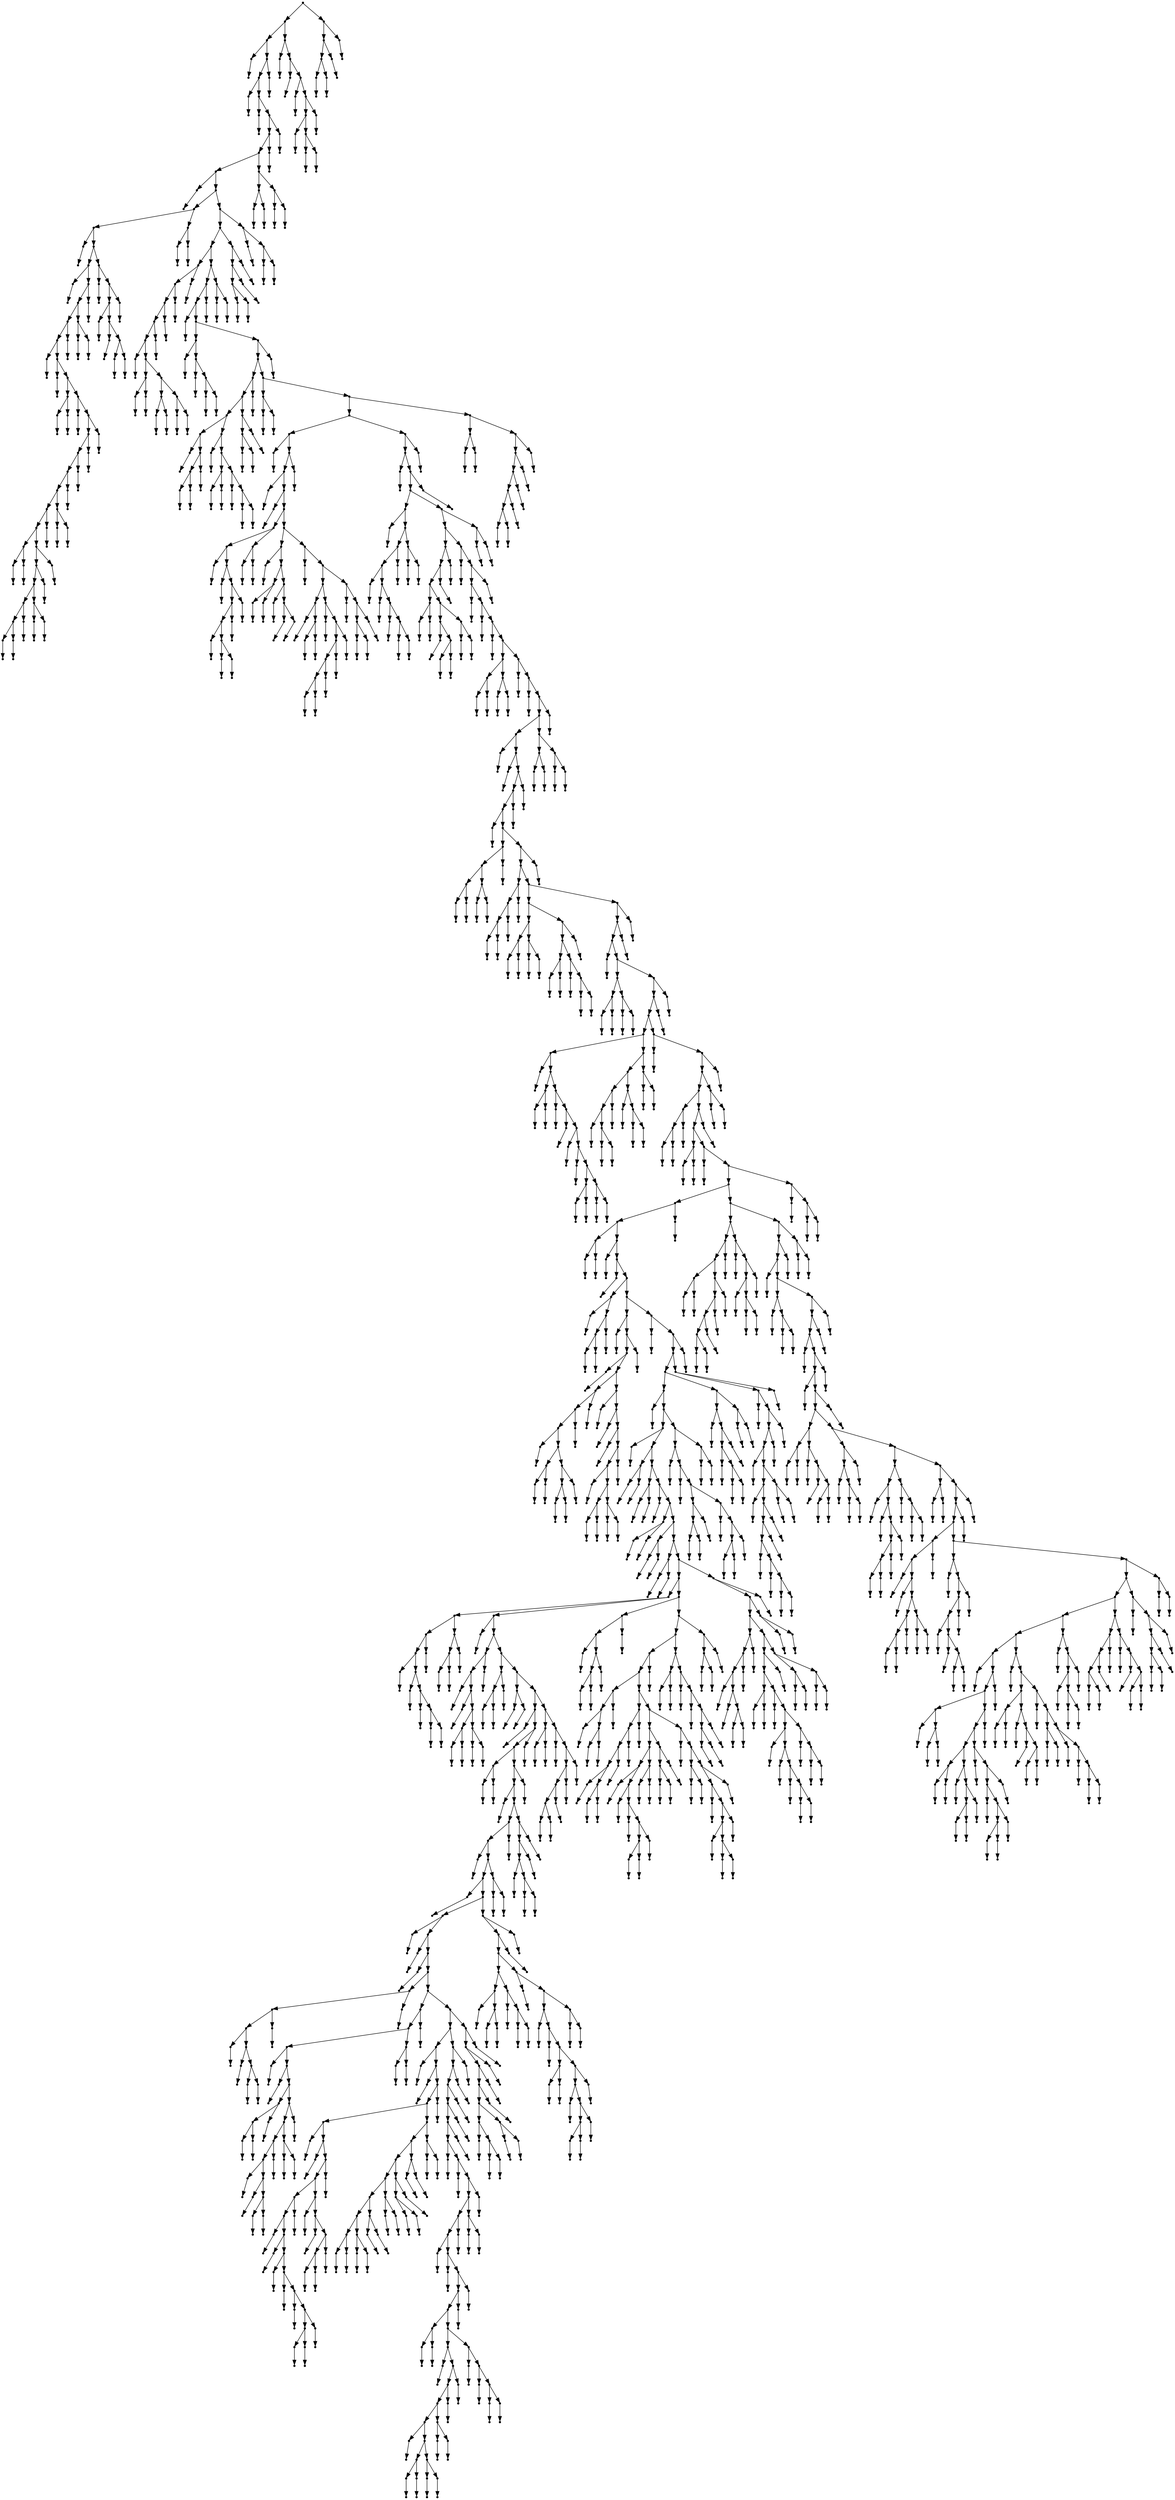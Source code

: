 digraph {
  2029 [shape=point];
  2017 [shape=point];
  1996 [shape=point];
  1 [shape=point];
  0 [shape=point];
  1995 [shape=point];
  1992 [shape=point];
  3 [shape=point];
  2 [shape=point];
  1991 [shape=point];
  5 [shape=point];
  4 [shape=point];
  1990 [shape=point];
  1987 [shape=point];
  1984 [shape=point];
  1972 [shape=point];
  7 [shape=point];
  6 [shape=point];
  1971 [shape=point];
  111 [shape=point];
  105 [shape=point];
  9 [shape=point];
  8 [shape=point];
  104 [shape=point];
  86 [shape=point];
  11 [shape=point];
  10 [shape=point];
  85 [shape=point];
  82 [shape=point];
  76 [shape=point];
  73 [shape=point];
  13 [shape=point];
  12 [shape=point];
  72 [shape=point];
  15 [shape=point];
  14 [shape=point];
  71 [shape=point];
  20 [shape=point];
  17 [shape=point];
  16 [shape=point];
  19 [shape=point];
  18 [shape=point];
  70 [shape=point];
  22 [shape=point];
  21 [shape=point];
  69 [shape=point];
  66 [shape=point];
  63 [shape=point];
  60 [shape=point];
  57 [shape=point];
  51 [shape=point];
  48 [shape=point];
  27 [shape=point];
  24 [shape=point];
  23 [shape=point];
  26 [shape=point];
  25 [shape=point];
  47 [shape=point];
  44 [shape=point];
  41 [shape=point];
  35 [shape=point];
  32 [shape=point];
  29 [shape=point];
  28 [shape=point];
  31 [shape=point];
  30 [shape=point];
  34 [shape=point];
  33 [shape=point];
  40 [shape=point];
  37 [shape=point];
  36 [shape=point];
  39 [shape=point];
  38 [shape=point];
  43 [shape=point];
  42 [shape=point];
  46 [shape=point];
  45 [shape=point];
  50 [shape=point];
  49 [shape=point];
  56 [shape=point];
  53 [shape=point];
  52 [shape=point];
  55 [shape=point];
  54 [shape=point];
  59 [shape=point];
  58 [shape=point];
  62 [shape=point];
  61 [shape=point];
  65 [shape=point];
  64 [shape=point];
  68 [shape=point];
  67 [shape=point];
  75 [shape=point];
  74 [shape=point];
  81 [shape=point];
  78 [shape=point];
  77 [shape=point];
  80 [shape=point];
  79 [shape=point];
  84 [shape=point];
  83 [shape=point];
  103 [shape=point];
  88 [shape=point];
  87 [shape=point];
  102 [shape=point];
  99 [shape=point];
  90 [shape=point];
  89 [shape=point];
  98 [shape=point];
  92 [shape=point];
  91 [shape=point];
  97 [shape=point];
  94 [shape=point];
  93 [shape=point];
  96 [shape=point];
  95 [shape=point];
  101 [shape=point];
  100 [shape=point];
  110 [shape=point];
  107 [shape=point];
  106 [shape=point];
  109 [shape=point];
  108 [shape=point];
  1970 [shape=point];
  1961 [shape=point];
  1949 [shape=point];
  143 [shape=point];
  140 [shape=point];
  137 [shape=point];
  134 [shape=point];
  131 [shape=point];
  113 [shape=point];
  112 [shape=point];
  130 [shape=point];
  118 [shape=point];
  115 [shape=point];
  114 [shape=point];
  117 [shape=point];
  116 [shape=point];
  129 [shape=point];
  123 [shape=point];
  120 [shape=point];
  119 [shape=point];
  122 [shape=point];
  121 [shape=point];
  128 [shape=point];
  125 [shape=point];
  124 [shape=point];
  127 [shape=point];
  126 [shape=point];
  133 [shape=point];
  132 [shape=point];
  136 [shape=point];
  135 [shape=point];
  139 [shape=point];
  138 [shape=point];
  142 [shape=point];
  141 [shape=point];
  1948 [shape=point];
  1942 [shape=point];
  1939 [shape=point];
  145 [shape=point];
  144 [shape=point];
  1938 [shape=point];
  156 [shape=point];
  147 [shape=point];
  146 [shape=point];
  155 [shape=point];
  149 [shape=point];
  148 [shape=point];
  154 [shape=point];
  151 [shape=point];
  150 [shape=point];
  153 [shape=point];
  152 [shape=point];
  1937 [shape=point];
  1934 [shape=point];
  197 [shape=point];
  194 [shape=point];
  185 [shape=point];
  167 [shape=point];
  158 [shape=point];
  157 [shape=point];
  166 [shape=point];
  163 [shape=point];
  160 [shape=point];
  159 [shape=point];
  162 [shape=point];
  161 [shape=point];
  165 [shape=point];
  164 [shape=point];
  184 [shape=point];
  169 [shape=point];
  168 [shape=point];
  183 [shape=point];
  174 [shape=point];
  171 [shape=point];
  170 [shape=point];
  173 [shape=point];
  172 [shape=point];
  182 [shape=point];
  176 [shape=point];
  175 [shape=point];
  181 [shape=point];
  178 [shape=point];
  177 [shape=point];
  180 [shape=point];
  179 [shape=point];
  193 [shape=point];
  190 [shape=point];
  187 [shape=point];
  186 [shape=point];
  189 [shape=point];
  188 [shape=point];
  192 [shape=point];
  191 [shape=point];
  196 [shape=point];
  195 [shape=point];
  1933 [shape=point];
  202 [shape=point];
  199 [shape=point];
  198 [shape=point];
  201 [shape=point];
  200 [shape=point];
  1932 [shape=point];
  1908 [shape=point];
  300 [shape=point];
  204 [shape=point];
  203 [shape=point];
  299 [shape=point];
  296 [shape=point];
  206 [shape=point];
  205 [shape=point];
  295 [shape=point];
  208 [shape=point];
  207 [shape=point];
  294 [shape=point];
  234 [shape=point];
  228 [shape=point];
  210 [shape=point];
  209 [shape=point];
  227 [shape=point];
  212 [shape=point];
  211 [shape=point];
  226 [shape=point];
  223 [shape=point];
  220 [shape=point];
  214 [shape=point];
  213 [shape=point];
  219 [shape=point];
  216 [shape=point];
  215 [shape=point];
  218 [shape=point];
  217 [shape=point];
  222 [shape=point];
  221 [shape=point];
  225 [shape=point];
  224 [shape=point];
  233 [shape=point];
  230 [shape=point];
  229 [shape=point];
  232 [shape=point];
  231 [shape=point];
  293 [shape=point];
  251 [shape=point];
  236 [shape=point];
  235 [shape=point];
  250 [shape=point];
  241 [shape=point];
  238 [shape=point];
  237 [shape=point];
  240 [shape=point];
  239 [shape=point];
  249 [shape=point];
  243 [shape=point];
  242 [shape=point];
  248 [shape=point];
  245 [shape=point];
  244 [shape=point];
  247 [shape=point];
  246 [shape=point];
  292 [shape=point];
  253 [shape=point];
  252 [shape=point];
  291 [shape=point];
  279 [shape=point];
  261 [shape=point];
  255 [shape=point];
  254 [shape=point];
  260 [shape=point];
  257 [shape=point];
  256 [shape=point];
  259 [shape=point];
  258 [shape=point];
  278 [shape=point];
  263 [shape=point];
  262 [shape=point];
  277 [shape=point];
  274 [shape=point];
  271 [shape=point];
  268 [shape=point];
  265 [shape=point];
  264 [shape=point];
  267 [shape=point];
  266 [shape=point];
  270 [shape=point];
  269 [shape=point];
  273 [shape=point];
  272 [shape=point];
  276 [shape=point];
  275 [shape=point];
  290 [shape=point];
  281 [shape=point];
  280 [shape=point];
  289 [shape=point];
  286 [shape=point];
  283 [shape=point];
  282 [shape=point];
  285 [shape=point];
  284 [shape=point];
  288 [shape=point];
  287 [shape=point];
  298 [shape=point];
  297 [shape=point];
  1907 [shape=point];
  1904 [shape=point];
  302 [shape=point];
  301 [shape=point];
  1903 [shape=point];
  1900 [shape=point];
  328 [shape=point];
  304 [shape=point];
  303 [shape=point];
  327 [shape=point];
  321 [shape=point];
  318 [shape=point];
  306 [shape=point];
  305 [shape=point];
  317 [shape=point];
  308 [shape=point];
  307 [shape=point];
  316 [shape=point];
  310 [shape=point];
  309 [shape=point];
  315 [shape=point];
  312 [shape=point];
  311 [shape=point];
  314 [shape=point];
  313 [shape=point];
  320 [shape=point];
  319 [shape=point];
  326 [shape=point];
  323 [shape=point];
  322 [shape=point];
  325 [shape=point];
  324 [shape=point];
  1899 [shape=point];
  1893 [shape=point];
  354 [shape=point];
  351 [shape=point];
  348 [shape=point];
  333 [shape=point];
  330 [shape=point];
  329 [shape=point];
  332 [shape=point];
  331 [shape=point];
  347 [shape=point];
  341 [shape=point];
  335 [shape=point];
  334 [shape=point];
  340 [shape=point];
  337 [shape=point];
  336 [shape=point];
  339 [shape=point];
  338 [shape=point];
  346 [shape=point];
  343 [shape=point];
  342 [shape=point];
  345 [shape=point];
  344 [shape=point];
  350 [shape=point];
  349 [shape=point];
  353 [shape=point];
  352 [shape=point];
  1892 [shape=point];
  356 [shape=point];
  355 [shape=point];
  1891 [shape=point];
  1888 [shape=point];
  358 [shape=point];
  357 [shape=point];
  1887 [shape=point];
  360 [shape=point];
  359 [shape=point];
  1886 [shape=point];
  362 [shape=point];
  361 [shape=point];
  1885 [shape=point];
  373 [shape=point];
  367 [shape=point];
  364 [shape=point];
  363 [shape=point];
  366 [shape=point];
  365 [shape=point];
  372 [shape=point];
  369 [shape=point];
  368 [shape=point];
  371 [shape=point];
  370 [shape=point];
  1884 [shape=point];
  375 [shape=point];
  374 [shape=point];
  1883 [shape=point];
  377 [shape=point];
  376 [shape=point];
  1882 [shape=point];
  1879 [shape=point];
  1867 [shape=point];
  379 [shape=point];
  378 [shape=point];
  1866 [shape=point];
  381 [shape=point];
  380 [shape=point];
  1865 [shape=point];
  1862 [shape=point];
  1859 [shape=point];
  383 [shape=point];
  382 [shape=point];
  1858 [shape=point];
  397 [shape=point];
  394 [shape=point];
  388 [shape=point];
  385 [shape=point];
  384 [shape=point];
  387 [shape=point];
  386 [shape=point];
  393 [shape=point];
  390 [shape=point];
  389 [shape=point];
  392 [shape=point];
  391 [shape=point];
  396 [shape=point];
  395 [shape=point];
  1857 [shape=point];
  1854 [shape=point];
  408 [shape=point];
  405 [shape=point];
  402 [shape=point];
  399 [shape=point];
  398 [shape=point];
  401 [shape=point];
  400 [shape=point];
  404 [shape=point];
  403 [shape=point];
  407 [shape=point];
  406 [shape=point];
  1853 [shape=point];
  437 [shape=point];
  419 [shape=point];
  413 [shape=point];
  410 [shape=point];
  409 [shape=point];
  412 [shape=point];
  411 [shape=point];
  418 [shape=point];
  415 [shape=point];
  414 [shape=point];
  417 [shape=point];
  416 [shape=point];
  436 [shape=point];
  433 [shape=point];
  424 [shape=point];
  421 [shape=point];
  420 [shape=point];
  423 [shape=point];
  422 [shape=point];
  432 [shape=point];
  426 [shape=point];
  425 [shape=point];
  431 [shape=point];
  428 [shape=point];
  427 [shape=point];
  430 [shape=point];
  429 [shape=point];
  435 [shape=point];
  434 [shape=point];
  1852 [shape=point];
  1849 [shape=point];
  1846 [shape=point];
  439 [shape=point];
  438 [shape=point];
  1845 [shape=point];
  450 [shape=point];
  444 [shape=point];
  441 [shape=point];
  440 [shape=point];
  443 [shape=point];
  442 [shape=point];
  449 [shape=point];
  446 [shape=point];
  445 [shape=point];
  448 [shape=point];
  447 [shape=point];
  1844 [shape=point];
  1841 [shape=point];
  1838 [shape=point];
  509 [shape=point];
  482 [shape=point];
  452 [shape=point];
  451 [shape=point];
  481 [shape=point];
  457 [shape=point];
  454 [shape=point];
  453 [shape=point];
  456 [shape=point];
  455 [shape=point];
  480 [shape=point];
  459 [shape=point];
  458 [shape=point];
  479 [shape=point];
  461 [shape=point];
  460 [shape=point];
  478 [shape=point];
  463 [shape=point];
  462 [shape=point];
  477 [shape=point];
  465 [shape=point];
  464 [shape=point];
  476 [shape=point];
  470 [shape=point];
  467 [shape=point];
  466 [shape=point];
  469 [shape=point];
  468 [shape=point];
  475 [shape=point];
  472 [shape=point];
  471 [shape=point];
  474 [shape=point];
  473 [shape=point];
  508 [shape=point];
  502 [shape=point];
  493 [shape=point];
  490 [shape=point];
  484 [shape=point];
  483 [shape=point];
  489 [shape=point];
  486 [shape=point];
  485 [shape=point];
  488 [shape=point];
  487 [shape=point];
  492 [shape=point];
  491 [shape=point];
  501 [shape=point];
  495 [shape=point];
  494 [shape=point];
  500 [shape=point];
  497 [shape=point];
  496 [shape=point];
  499 [shape=point];
  498 [shape=point];
  507 [shape=point];
  504 [shape=point];
  503 [shape=point];
  506 [shape=point];
  505 [shape=point];
  1837 [shape=point];
  511 [shape=point];
  510 [shape=point];
  1836 [shape=point];
  1833 [shape=point];
  1827 [shape=point];
  519 [shape=point];
  516 [shape=point];
  513 [shape=point];
  512 [shape=point];
  515 [shape=point];
  514 [shape=point];
  518 [shape=point];
  517 [shape=point];
  1826 [shape=point];
  1823 [shape=point];
  524 [shape=point];
  521 [shape=point];
  520 [shape=point];
  523 [shape=point];
  522 [shape=point];
  1822 [shape=point];
  526 [shape=point];
  525 [shape=point];
  1821 [shape=point];
  1812 [shape=point];
  1464 [shape=point];
  1461 [shape=point];
  531 [shape=point];
  528 [shape=point];
  527 [shape=point];
  530 [shape=point];
  529 [shape=point];
  1460 [shape=point];
  533 [shape=point];
  532 [shape=point];
  1459 [shape=point];
  535 [shape=point];
  534 [shape=point];
  1458 [shape=point];
  546 [shape=point];
  537 [shape=point];
  536 [shape=point];
  545 [shape=point];
  542 [shape=point];
  539 [shape=point];
  538 [shape=point];
  541 [shape=point];
  540 [shape=point];
  544 [shape=point];
  543 [shape=point];
  1457 [shape=point];
  605 [shape=point];
  548 [shape=point];
  547 [shape=point];
  604 [shape=point];
  601 [shape=point];
  550 [shape=point];
  549 [shape=point];
  600 [shape=point];
  573 [shape=point];
  570 [shape=point];
  567 [shape=point];
  552 [shape=point];
  551 [shape=point];
  566 [shape=point];
  557 [shape=point];
  554 [shape=point];
  553 [shape=point];
  556 [shape=point];
  555 [shape=point];
  565 [shape=point];
  562 [shape=point];
  559 [shape=point];
  558 [shape=point];
  561 [shape=point];
  560 [shape=point];
  564 [shape=point];
  563 [shape=point];
  569 [shape=point];
  568 [shape=point];
  572 [shape=point];
  571 [shape=point];
  599 [shape=point];
  575 [shape=point];
  574 [shape=point];
  598 [shape=point];
  577 [shape=point];
  576 [shape=point];
  597 [shape=point];
  579 [shape=point];
  578 [shape=point];
  596 [shape=point];
  593 [shape=point];
  581 [shape=point];
  580 [shape=point];
  592 [shape=point];
  586 [shape=point];
  583 [shape=point];
  582 [shape=point];
  585 [shape=point];
  584 [shape=point];
  591 [shape=point];
  588 [shape=point];
  587 [shape=point];
  590 [shape=point];
  589 [shape=point];
  595 [shape=point];
  594 [shape=point];
  603 [shape=point];
  602 [shape=point];
  1456 [shape=point];
  607 [shape=point];
  606 [shape=point];
  1455 [shape=point];
  1452 [shape=point];
  1410 [shape=point];
  1389 [shape=point];
  609 [shape=point];
  608 [shape=point];
  1388 [shape=point];
  1355 [shape=point];
  611 [shape=point];
  610 [shape=point];
  1354 [shape=point];
  616 [shape=point];
  613 [shape=point];
  612 [shape=point];
  615 [shape=point];
  614 [shape=point];
  1353 [shape=point];
  621 [shape=point];
  618 [shape=point];
  617 [shape=point];
  620 [shape=point];
  619 [shape=point];
  1352 [shape=point];
  623 [shape=point];
  622 [shape=point];
  1351 [shape=point];
  628 [shape=point];
  625 [shape=point];
  624 [shape=point];
  627 [shape=point];
  626 [shape=point];
  1350 [shape=point];
  633 [shape=point];
  630 [shape=point];
  629 [shape=point];
  632 [shape=point];
  631 [shape=point];
  1349 [shape=point];
  638 [shape=point];
  635 [shape=point];
  634 [shape=point];
  637 [shape=point];
  636 [shape=point];
  1348 [shape=point];
  1273 [shape=point];
  1135 [shape=point];
  664 [shape=point];
  655 [shape=point];
  652 [shape=point];
  640 [shape=point];
  639 [shape=point];
  651 [shape=point];
  642 [shape=point];
  641 [shape=point];
  650 [shape=point];
  644 [shape=point];
  643 [shape=point];
  649 [shape=point];
  646 [shape=point];
  645 [shape=point];
  648 [shape=point];
  647 [shape=point];
  654 [shape=point];
  653 [shape=point];
  663 [shape=point];
  660 [shape=point];
  657 [shape=point];
  656 [shape=point];
  659 [shape=point];
  658 [shape=point];
  662 [shape=point];
  661 [shape=point];
  1134 [shape=point];
  666 [shape=point];
  665 [shape=point];
  1133 [shape=point];
  686 [shape=point];
  683 [shape=point];
  668 [shape=point];
  667 [shape=point];
  682 [shape=point];
  670 [shape=point];
  669 [shape=point];
  681 [shape=point];
  675 [shape=point];
  672 [shape=point];
  671 [shape=point];
  674 [shape=point];
  673 [shape=point];
  680 [shape=point];
  677 [shape=point];
  676 [shape=point];
  679 [shape=point];
  678 [shape=point];
  685 [shape=point];
  684 [shape=point];
  1132 [shape=point];
  694 [shape=point];
  691 [shape=point];
  688 [shape=point];
  687 [shape=point];
  690 [shape=point];
  689 [shape=point];
  693 [shape=point];
  692 [shape=point];
  1131 [shape=point];
  699 [shape=point];
  696 [shape=point];
  695 [shape=point];
  698 [shape=point];
  697 [shape=point];
  1130 [shape=point];
  1106 [shape=point];
  701 [shape=point];
  700 [shape=point];
  1105 [shape=point];
  1102 [shape=point];
  706 [shape=point];
  703 [shape=point];
  702 [shape=point];
  705 [shape=point];
  704 [shape=point];
  1101 [shape=point];
  1098 [shape=point];
  708 [shape=point];
  707 [shape=point];
  1097 [shape=point];
  1082 [shape=point];
  1079 [shape=point];
  710 [shape=point];
  709 [shape=point];
  1078 [shape=point];
  1072 [shape=point];
  712 [shape=point];
  711 [shape=point];
  1071 [shape=point];
  1011 [shape=point];
  714 [shape=point];
  713 [shape=point];
  1010 [shape=point];
  716 [shape=point];
  715 [shape=point];
  1009 [shape=point];
  718 [shape=point];
  717 [shape=point];
  1008 [shape=point];
  735 [shape=point];
  732 [shape=point];
  729 [shape=point];
  720 [shape=point];
  719 [shape=point];
  728 [shape=point];
  722 [shape=point];
  721 [shape=point];
  727 [shape=point];
  724 [shape=point];
  723 [shape=point];
  726 [shape=point];
  725 [shape=point];
  731 [shape=point];
  730 [shape=point];
  734 [shape=point];
  733 [shape=point];
  1007 [shape=point];
  782 [shape=point];
  779 [shape=point];
  773 [shape=point];
  737 [shape=point];
  736 [shape=point];
  772 [shape=point];
  739 [shape=point];
  738 [shape=point];
  771 [shape=point];
  747 [shape=point];
  744 [shape=point];
  741 [shape=point];
  740 [shape=point];
  743 [shape=point];
  742 [shape=point];
  746 [shape=point];
  745 [shape=point];
  770 [shape=point];
  767 [shape=point];
  761 [shape=point];
  758 [shape=point];
  749 [shape=point];
  748 [shape=point];
  757 [shape=point];
  751 [shape=point];
  750 [shape=point];
  756 [shape=point];
  753 [shape=point];
  752 [shape=point];
  755 [shape=point];
  754 [shape=point];
  760 [shape=point];
  759 [shape=point];
  766 [shape=point];
  763 [shape=point];
  762 [shape=point];
  765 [shape=point];
  764 [shape=point];
  769 [shape=point];
  768 [shape=point];
  778 [shape=point];
  775 [shape=point];
  774 [shape=point];
  777 [shape=point];
  776 [shape=point];
  781 [shape=point];
  780 [shape=point];
  1006 [shape=point];
  979 [shape=point];
  886 [shape=point];
  784 [shape=point];
  783 [shape=point];
  885 [shape=point];
  786 [shape=point];
  785 [shape=point];
  884 [shape=point];
  881 [shape=point];
  836 [shape=point];
  788 [shape=point];
  787 [shape=point];
  835 [shape=point];
  790 [shape=point];
  789 [shape=point];
  834 [shape=point];
  831 [shape=point];
  816 [shape=point];
  813 [shape=point];
  792 [shape=point];
  791 [shape=point];
  812 [shape=point];
  794 [shape=point];
  793 [shape=point];
  811 [shape=point];
  796 [shape=point];
  795 [shape=point];
  810 [shape=point];
  798 [shape=point];
  797 [shape=point];
  809 [shape=point];
  800 [shape=point];
  799 [shape=point];
  808 [shape=point];
  805 [shape=point];
  802 [shape=point];
  801 [shape=point];
  804 [shape=point];
  803 [shape=point];
  807 [shape=point];
  806 [shape=point];
  815 [shape=point];
  814 [shape=point];
  830 [shape=point];
  818 [shape=point];
  817 [shape=point];
  829 [shape=point];
  820 [shape=point];
  819 [shape=point];
  828 [shape=point];
  825 [shape=point];
  822 [shape=point];
  821 [shape=point];
  824 [shape=point];
  823 [shape=point];
  827 [shape=point];
  826 [shape=point];
  833 [shape=point];
  832 [shape=point];
  880 [shape=point];
  874 [shape=point];
  868 [shape=point];
  859 [shape=point];
  853 [shape=point];
  847 [shape=point];
  841 [shape=point];
  838 [shape=point];
  837 [shape=point];
  840 [shape=point];
  839 [shape=point];
  846 [shape=point];
  843 [shape=point];
  842 [shape=point];
  845 [shape=point];
  844 [shape=point];
  852 [shape=point];
  849 [shape=point];
  848 [shape=point];
  851 [shape=point];
  850 [shape=point];
  858 [shape=point];
  855 [shape=point];
  854 [shape=point];
  857 [shape=point];
  856 [shape=point];
  867 [shape=point];
  864 [shape=point];
  861 [shape=point];
  860 [shape=point];
  863 [shape=point];
  862 [shape=point];
  866 [shape=point];
  865 [shape=point];
  873 [shape=point];
  870 [shape=point];
  869 [shape=point];
  872 [shape=point];
  871 [shape=point];
  879 [shape=point];
  876 [shape=point];
  875 [shape=point];
  878 [shape=point];
  877 [shape=point];
  883 [shape=point];
  882 [shape=point];
  978 [shape=point];
  975 [shape=point];
  972 [shape=point];
  969 [shape=point];
  966 [shape=point];
  963 [shape=point];
  888 [shape=point];
  887 [shape=point];
  962 [shape=point];
  890 [shape=point];
  889 [shape=point];
  961 [shape=point];
  958 [shape=point];
  952 [shape=point];
  949 [shape=point];
  892 [shape=point];
  891 [shape=point];
  948 [shape=point];
  894 [shape=point];
  893 [shape=point];
  947 [shape=point];
  944 [shape=point];
  941 [shape=point];
  899 [shape=point];
  896 [shape=point];
  895 [shape=point];
  898 [shape=point];
  897 [shape=point];
  940 [shape=point];
  928 [shape=point];
  901 [shape=point];
  900 [shape=point];
  927 [shape=point];
  924 [shape=point];
  921 [shape=point];
  915 [shape=point];
  903 [shape=point];
  902 [shape=point];
  914 [shape=point];
  908 [shape=point];
  905 [shape=point];
  904 [shape=point];
  907 [shape=point];
  906 [shape=point];
  913 [shape=point];
  910 [shape=point];
  909 [shape=point];
  912 [shape=point];
  911 [shape=point];
  920 [shape=point];
  917 [shape=point];
  916 [shape=point];
  919 [shape=point];
  918 [shape=point];
  923 [shape=point];
  922 [shape=point];
  926 [shape=point];
  925 [shape=point];
  939 [shape=point];
  930 [shape=point];
  929 [shape=point];
  938 [shape=point];
  932 [shape=point];
  931 [shape=point];
  937 [shape=point];
  934 [shape=point];
  933 [shape=point];
  936 [shape=point];
  935 [shape=point];
  943 [shape=point];
  942 [shape=point];
  946 [shape=point];
  945 [shape=point];
  951 [shape=point];
  950 [shape=point];
  957 [shape=point];
  954 [shape=point];
  953 [shape=point];
  956 [shape=point];
  955 [shape=point];
  960 [shape=point];
  959 [shape=point];
  965 [shape=point];
  964 [shape=point];
  968 [shape=point];
  967 [shape=point];
  971 [shape=point];
  970 [shape=point];
  974 [shape=point];
  973 [shape=point];
  977 [shape=point];
  976 [shape=point];
  1005 [shape=point];
  1002 [shape=point];
  999 [shape=point];
  996 [shape=point];
  993 [shape=point];
  987 [shape=point];
  981 [shape=point];
  980 [shape=point];
  986 [shape=point];
  983 [shape=point];
  982 [shape=point];
  985 [shape=point];
  984 [shape=point];
  992 [shape=point];
  989 [shape=point];
  988 [shape=point];
  991 [shape=point];
  990 [shape=point];
  995 [shape=point];
  994 [shape=point];
  998 [shape=point];
  997 [shape=point];
  1001 [shape=point];
  1000 [shape=point];
  1004 [shape=point];
  1003 [shape=point];
  1070 [shape=point];
  1067 [shape=point];
  1064 [shape=point];
  1028 [shape=point];
  1019 [shape=point];
  1013 [shape=point];
  1012 [shape=point];
  1018 [shape=point];
  1015 [shape=point];
  1014 [shape=point];
  1017 [shape=point];
  1016 [shape=point];
  1027 [shape=point];
  1021 [shape=point];
  1020 [shape=point];
  1026 [shape=point];
  1023 [shape=point];
  1022 [shape=point];
  1025 [shape=point];
  1024 [shape=point];
  1063 [shape=point];
  1030 [shape=point];
  1029 [shape=point];
  1062 [shape=point];
  1056 [shape=point];
  1032 [shape=point];
  1031 [shape=point];
  1055 [shape=point];
  1034 [shape=point];
  1033 [shape=point];
  1054 [shape=point];
  1039 [shape=point];
  1036 [shape=point];
  1035 [shape=point];
  1038 [shape=point];
  1037 [shape=point];
  1053 [shape=point];
  1050 [shape=point];
  1041 [shape=point];
  1040 [shape=point];
  1049 [shape=point];
  1046 [shape=point];
  1043 [shape=point];
  1042 [shape=point];
  1045 [shape=point];
  1044 [shape=point];
  1048 [shape=point];
  1047 [shape=point];
  1052 [shape=point];
  1051 [shape=point];
  1061 [shape=point];
  1058 [shape=point];
  1057 [shape=point];
  1060 [shape=point];
  1059 [shape=point];
  1066 [shape=point];
  1065 [shape=point];
  1069 [shape=point];
  1068 [shape=point];
  1077 [shape=point];
  1074 [shape=point];
  1073 [shape=point];
  1076 [shape=point];
  1075 [shape=point];
  1081 [shape=point];
  1080 [shape=point];
  1096 [shape=point];
  1093 [shape=point];
  1090 [shape=point];
  1084 [shape=point];
  1083 [shape=point];
  1089 [shape=point];
  1086 [shape=point];
  1085 [shape=point];
  1088 [shape=point];
  1087 [shape=point];
  1092 [shape=point];
  1091 [shape=point];
  1095 [shape=point];
  1094 [shape=point];
  1100 [shape=point];
  1099 [shape=point];
  1104 [shape=point];
  1103 [shape=point];
  1129 [shape=point];
  1111 [shape=point];
  1108 [shape=point];
  1107 [shape=point];
  1110 [shape=point];
  1109 [shape=point];
  1128 [shape=point];
  1113 [shape=point];
  1112 [shape=point];
  1127 [shape=point];
  1124 [shape=point];
  1121 [shape=point];
  1118 [shape=point];
  1115 [shape=point];
  1114 [shape=point];
  1117 [shape=point];
  1116 [shape=point];
  1120 [shape=point];
  1119 [shape=point];
  1123 [shape=point];
  1122 [shape=point];
  1126 [shape=point];
  1125 [shape=point];
  1272 [shape=point];
  1149 [shape=point];
  1146 [shape=point];
  1137 [shape=point];
  1136 [shape=point];
  1145 [shape=point];
  1142 [shape=point];
  1139 [shape=point];
  1138 [shape=point];
  1141 [shape=point];
  1140 [shape=point];
  1144 [shape=point];
  1143 [shape=point];
  1148 [shape=point];
  1147 [shape=point];
  1271 [shape=point];
  1262 [shape=point];
  1241 [shape=point];
  1238 [shape=point];
  1160 [shape=point];
  1157 [shape=point];
  1151 [shape=point];
  1150 [shape=point];
  1156 [shape=point];
  1153 [shape=point];
  1152 [shape=point];
  1155 [shape=point];
  1154 [shape=point];
  1159 [shape=point];
  1158 [shape=point];
  1237 [shape=point];
  1177 [shape=point];
  1174 [shape=point];
  1171 [shape=point];
  1168 [shape=point];
  1162 [shape=point];
  1161 [shape=point];
  1167 [shape=point];
  1164 [shape=point];
  1163 [shape=point];
  1166 [shape=point];
  1165 [shape=point];
  1170 [shape=point];
  1169 [shape=point];
  1173 [shape=point];
  1172 [shape=point];
  1176 [shape=point];
  1175 [shape=point];
  1236 [shape=point];
  1209 [shape=point];
  1200 [shape=point];
  1194 [shape=point];
  1179 [shape=point];
  1178 [shape=point];
  1193 [shape=point];
  1181 [shape=point];
  1180 [shape=point];
  1192 [shape=point];
  1183 [shape=point];
  1182 [shape=point];
  1191 [shape=point];
  1188 [shape=point];
  1185 [shape=point];
  1184 [shape=point];
  1187 [shape=point];
  1186 [shape=point];
  1190 [shape=point];
  1189 [shape=point];
  1199 [shape=point];
  1196 [shape=point];
  1195 [shape=point];
  1198 [shape=point];
  1197 [shape=point];
  1208 [shape=point];
  1205 [shape=point];
  1202 [shape=point];
  1201 [shape=point];
  1204 [shape=point];
  1203 [shape=point];
  1207 [shape=point];
  1206 [shape=point];
  1235 [shape=point];
  1211 [shape=point];
  1210 [shape=point];
  1234 [shape=point];
  1216 [shape=point];
  1213 [shape=point];
  1212 [shape=point];
  1215 [shape=point];
  1214 [shape=point];
  1233 [shape=point];
  1230 [shape=point];
  1218 [shape=point];
  1217 [shape=point];
  1229 [shape=point];
  1226 [shape=point];
  1220 [shape=point];
  1219 [shape=point];
  1225 [shape=point];
  1222 [shape=point];
  1221 [shape=point];
  1224 [shape=point];
  1223 [shape=point];
  1228 [shape=point];
  1227 [shape=point];
  1232 [shape=point];
  1231 [shape=point];
  1240 [shape=point];
  1239 [shape=point];
  1261 [shape=point];
  1246 [shape=point];
  1243 [shape=point];
  1242 [shape=point];
  1245 [shape=point];
  1244 [shape=point];
  1260 [shape=point];
  1248 [shape=point];
  1247 [shape=point];
  1259 [shape=point];
  1250 [shape=point];
  1249 [shape=point];
  1258 [shape=point];
  1255 [shape=point];
  1252 [shape=point];
  1251 [shape=point];
  1254 [shape=point];
  1253 [shape=point];
  1257 [shape=point];
  1256 [shape=point];
  1270 [shape=point];
  1267 [shape=point];
  1264 [shape=point];
  1263 [shape=point];
  1266 [shape=point];
  1265 [shape=point];
  1269 [shape=point];
  1268 [shape=point];
  1347 [shape=point];
  1344 [shape=point];
  1338 [shape=point];
  1290 [shape=point];
  1287 [shape=point];
  1284 [shape=point];
  1275 [shape=point];
  1274 [shape=point];
  1283 [shape=point];
  1277 [shape=point];
  1276 [shape=point];
  1282 [shape=point];
  1279 [shape=point];
  1278 [shape=point];
  1281 [shape=point];
  1280 [shape=point];
  1286 [shape=point];
  1285 [shape=point];
  1289 [shape=point];
  1288 [shape=point];
  1337 [shape=point];
  1325 [shape=point];
  1322 [shape=point];
  1295 [shape=point];
  1292 [shape=point];
  1291 [shape=point];
  1294 [shape=point];
  1293 [shape=point];
  1321 [shape=point];
  1297 [shape=point];
  1296 [shape=point];
  1320 [shape=point];
  1311 [shape=point];
  1299 [shape=point];
  1298 [shape=point];
  1310 [shape=point];
  1301 [shape=point];
  1300 [shape=point];
  1309 [shape=point];
  1303 [shape=point];
  1302 [shape=point];
  1308 [shape=point];
  1305 [shape=point];
  1304 [shape=point];
  1307 [shape=point];
  1306 [shape=point];
  1319 [shape=point];
  1313 [shape=point];
  1312 [shape=point];
  1318 [shape=point];
  1315 [shape=point];
  1314 [shape=point];
  1317 [shape=point];
  1316 [shape=point];
  1324 [shape=point];
  1323 [shape=point];
  1336 [shape=point];
  1330 [shape=point];
  1327 [shape=point];
  1326 [shape=point];
  1329 [shape=point];
  1328 [shape=point];
  1335 [shape=point];
  1332 [shape=point];
  1331 [shape=point];
  1334 [shape=point];
  1333 [shape=point];
  1343 [shape=point];
  1340 [shape=point];
  1339 [shape=point];
  1342 [shape=point];
  1341 [shape=point];
  1346 [shape=point];
  1345 [shape=point];
  1387 [shape=point];
  1381 [shape=point];
  1357 [shape=point];
  1356 [shape=point];
  1380 [shape=point];
  1359 [shape=point];
  1358 [shape=point];
  1379 [shape=point];
  1367 [shape=point];
  1364 [shape=point];
  1361 [shape=point];
  1360 [shape=point];
  1363 [shape=point];
  1362 [shape=point];
  1366 [shape=point];
  1365 [shape=point];
  1378 [shape=point];
  1369 [shape=point];
  1368 [shape=point];
  1377 [shape=point];
  1374 [shape=point];
  1371 [shape=point];
  1370 [shape=point];
  1373 [shape=point];
  1372 [shape=point];
  1376 [shape=point];
  1375 [shape=point];
  1386 [shape=point];
  1383 [shape=point];
  1382 [shape=point];
  1385 [shape=point];
  1384 [shape=point];
  1409 [shape=point];
  1403 [shape=point];
  1391 [shape=point];
  1390 [shape=point];
  1402 [shape=point];
  1399 [shape=point];
  1393 [shape=point];
  1392 [shape=point];
  1398 [shape=point];
  1395 [shape=point];
  1394 [shape=point];
  1397 [shape=point];
  1396 [shape=point];
  1401 [shape=point];
  1400 [shape=point];
  1408 [shape=point];
  1405 [shape=point];
  1404 [shape=point];
  1407 [shape=point];
  1406 [shape=point];
  1451 [shape=point];
  1448 [shape=point];
  1412 [shape=point];
  1411 [shape=point];
  1447 [shape=point];
  1444 [shape=point];
  1441 [shape=point];
  1414 [shape=point];
  1413 [shape=point];
  1440 [shape=point];
  1434 [shape=point];
  1416 [shape=point];
  1415 [shape=point];
  1433 [shape=point];
  1430 [shape=point];
  1427 [shape=point];
  1418 [shape=point];
  1417 [shape=point];
  1426 [shape=point];
  1420 [shape=point];
  1419 [shape=point];
  1425 [shape=point];
  1422 [shape=point];
  1421 [shape=point];
  1424 [shape=point];
  1423 [shape=point];
  1429 [shape=point];
  1428 [shape=point];
  1432 [shape=point];
  1431 [shape=point];
  1439 [shape=point];
  1436 [shape=point];
  1435 [shape=point];
  1438 [shape=point];
  1437 [shape=point];
  1443 [shape=point];
  1442 [shape=point];
  1446 [shape=point];
  1445 [shape=point];
  1450 [shape=point];
  1449 [shape=point];
  1454 [shape=point];
  1453 [shape=point];
  1463 [shape=point];
  1462 [shape=point];
  1811 [shape=point];
  1502 [shape=point];
  1487 [shape=point];
  1484 [shape=point];
  1469 [shape=point];
  1466 [shape=point];
  1465 [shape=point];
  1468 [shape=point];
  1467 [shape=point];
  1483 [shape=point];
  1480 [shape=point];
  1477 [shape=point];
  1474 [shape=point];
  1471 [shape=point];
  1470 [shape=point];
  1473 [shape=point];
  1472 [shape=point];
  1476 [shape=point];
  1475 [shape=point];
  1479 [shape=point];
  1478 [shape=point];
  1482 [shape=point];
  1481 [shape=point];
  1486 [shape=point];
  1485 [shape=point];
  1501 [shape=point];
  1489 [shape=point];
  1488 [shape=point];
  1500 [shape=point];
  1497 [shape=point];
  1491 [shape=point];
  1490 [shape=point];
  1496 [shape=point];
  1493 [shape=point];
  1492 [shape=point];
  1495 [shape=point];
  1494 [shape=point];
  1499 [shape=point];
  1498 [shape=point];
  1810 [shape=point];
  1804 [shape=point];
  1801 [shape=point];
  1504 [shape=point];
  1503 [shape=point];
  1800 [shape=point];
  1512 [shape=point];
  1506 [shape=point];
  1505 [shape=point];
  1511 [shape=point];
  1508 [shape=point];
  1507 [shape=point];
  1510 [shape=point];
  1509 [shape=point];
  1799 [shape=point];
  1796 [shape=point];
  1793 [shape=point];
  1514 [shape=point];
  1513 [shape=point];
  1792 [shape=point];
  1789 [shape=point];
  1516 [shape=point];
  1515 [shape=point];
  1788 [shape=point];
  1785 [shape=point];
  1533 [shape=point];
  1521 [shape=point];
  1518 [shape=point];
  1517 [shape=point];
  1520 [shape=point];
  1519 [shape=point];
  1532 [shape=point];
  1523 [shape=point];
  1522 [shape=point];
  1531 [shape=point];
  1525 [shape=point];
  1524 [shape=point];
  1530 [shape=point];
  1527 [shape=point];
  1526 [shape=point];
  1529 [shape=point];
  1528 [shape=point];
  1784 [shape=point];
  1544 [shape=point];
  1541 [shape=point];
  1535 [shape=point];
  1534 [shape=point];
  1540 [shape=point];
  1537 [shape=point];
  1536 [shape=point];
  1539 [shape=point];
  1538 [shape=point];
  1543 [shape=point];
  1542 [shape=point];
  1783 [shape=point];
  1570 [shape=point];
  1561 [shape=point];
  1546 [shape=point];
  1545 [shape=point];
  1560 [shape=point];
  1548 [shape=point];
  1547 [shape=point];
  1559 [shape=point];
  1556 [shape=point];
  1553 [shape=point];
  1550 [shape=point];
  1549 [shape=point];
  1552 [shape=point];
  1551 [shape=point];
  1555 [shape=point];
  1554 [shape=point];
  1558 [shape=point];
  1557 [shape=point];
  1569 [shape=point];
  1563 [shape=point];
  1562 [shape=point];
  1568 [shape=point];
  1565 [shape=point];
  1564 [shape=point];
  1567 [shape=point];
  1566 [shape=point];
  1782 [shape=point];
  1575 [shape=point];
  1572 [shape=point];
  1571 [shape=point];
  1574 [shape=point];
  1573 [shape=point];
  1781 [shape=point];
  1778 [shape=point];
  1775 [shape=point];
  1598 [shape=point];
  1595 [shape=point];
  1577 [shape=point];
  1576 [shape=point];
  1594 [shape=point];
  1579 [shape=point];
  1578 [shape=point];
  1593 [shape=point];
  1587 [shape=point];
  1584 [shape=point];
  1581 [shape=point];
  1580 [shape=point];
  1583 [shape=point];
  1582 [shape=point];
  1586 [shape=point];
  1585 [shape=point];
  1592 [shape=point];
  1589 [shape=point];
  1588 [shape=point];
  1591 [shape=point];
  1590 [shape=point];
  1597 [shape=point];
  1596 [shape=point];
  1774 [shape=point];
  1618 [shape=point];
  1600 [shape=point];
  1599 [shape=point];
  1617 [shape=point];
  1614 [shape=point];
  1611 [shape=point];
  1602 [shape=point];
  1601 [shape=point];
  1610 [shape=point];
  1604 [shape=point];
  1603 [shape=point];
  1609 [shape=point];
  1606 [shape=point];
  1605 [shape=point];
  1608 [shape=point];
  1607 [shape=point];
  1613 [shape=point];
  1612 [shape=point];
  1616 [shape=point];
  1615 [shape=point];
  1773 [shape=point];
  1767 [shape=point];
  1752 [shape=point];
  1728 [shape=point];
  1713 [shape=point];
  1671 [shape=point];
  1620 [shape=point];
  1619 [shape=point];
  1670 [shape=point];
  1667 [shape=point];
  1628 [shape=point];
  1622 [shape=point];
  1621 [shape=point];
  1627 [shape=point];
  1624 [shape=point];
  1623 [shape=point];
  1626 [shape=point];
  1625 [shape=point];
  1666 [shape=point];
  1663 [shape=point];
  1645 [shape=point];
  1633 [shape=point];
  1630 [shape=point];
  1629 [shape=point];
  1632 [shape=point];
  1631 [shape=point];
  1644 [shape=point];
  1635 [shape=point];
  1634 [shape=point];
  1643 [shape=point];
  1640 [shape=point];
  1637 [shape=point];
  1636 [shape=point];
  1639 [shape=point];
  1638 [shape=point];
  1642 [shape=point];
  1641 [shape=point];
  1662 [shape=point];
  1647 [shape=point];
  1646 [shape=point];
  1661 [shape=point];
  1658 [shape=point];
  1649 [shape=point];
  1648 [shape=point];
  1657 [shape=point];
  1654 [shape=point];
  1651 [shape=point];
  1650 [shape=point];
  1653 [shape=point];
  1652 [shape=point];
  1656 [shape=point];
  1655 [shape=point];
  1660 [shape=point];
  1659 [shape=point];
  1665 [shape=point];
  1664 [shape=point];
  1669 [shape=point];
  1668 [shape=point];
  1712 [shape=point];
  1673 [shape=point];
  1672 [shape=point];
  1711 [shape=point];
  1690 [shape=point];
  1678 [shape=point];
  1675 [shape=point];
  1674 [shape=point];
  1677 [shape=point];
  1676 [shape=point];
  1689 [shape=point];
  1680 [shape=point];
  1679 [shape=point];
  1688 [shape=point];
  1682 [shape=point];
  1681 [shape=point];
  1687 [shape=point];
  1684 [shape=point];
  1683 [shape=point];
  1686 [shape=point];
  1685 [shape=point];
  1710 [shape=point];
  1692 [shape=point];
  1691 [shape=point];
  1709 [shape=point];
  1697 [shape=point];
  1694 [shape=point];
  1693 [shape=point];
  1696 [shape=point];
  1695 [shape=point];
  1708 [shape=point];
  1699 [shape=point];
  1698 [shape=point];
  1707 [shape=point];
  1701 [shape=point];
  1700 [shape=point];
  1706 [shape=point];
  1703 [shape=point];
  1702 [shape=point];
  1705 [shape=point];
  1704 [shape=point];
  1727 [shape=point];
  1715 [shape=point];
  1714 [shape=point];
  1726 [shape=point];
  1723 [shape=point];
  1717 [shape=point];
  1716 [shape=point];
  1722 [shape=point];
  1719 [shape=point];
  1718 [shape=point];
  1721 [shape=point];
  1720 [shape=point];
  1725 [shape=point];
  1724 [shape=point];
  1751 [shape=point];
  1739 [shape=point];
  1736 [shape=point];
  1733 [shape=point];
  1730 [shape=point];
  1729 [shape=point];
  1732 [shape=point];
  1731 [shape=point];
  1735 [shape=point];
  1734 [shape=point];
  1738 [shape=point];
  1737 [shape=point];
  1750 [shape=point];
  1741 [shape=point];
  1740 [shape=point];
  1749 [shape=point];
  1743 [shape=point];
  1742 [shape=point];
  1748 [shape=point];
  1745 [shape=point];
  1744 [shape=point];
  1747 [shape=point];
  1746 [shape=point];
  1766 [shape=point];
  1754 [shape=point];
  1753 [shape=point];
  1765 [shape=point];
  1762 [shape=point];
  1759 [shape=point];
  1756 [shape=point];
  1755 [shape=point];
  1758 [shape=point];
  1757 [shape=point];
  1761 [shape=point];
  1760 [shape=point];
  1764 [shape=point];
  1763 [shape=point];
  1772 [shape=point];
  1769 [shape=point];
  1768 [shape=point];
  1771 [shape=point];
  1770 [shape=point];
  1777 [shape=point];
  1776 [shape=point];
  1780 [shape=point];
  1779 [shape=point];
  1787 [shape=point];
  1786 [shape=point];
  1791 [shape=point];
  1790 [shape=point];
  1795 [shape=point];
  1794 [shape=point];
  1798 [shape=point];
  1797 [shape=point];
  1803 [shape=point];
  1802 [shape=point];
  1809 [shape=point];
  1806 [shape=point];
  1805 [shape=point];
  1808 [shape=point];
  1807 [shape=point];
  1820 [shape=point];
  1814 [shape=point];
  1813 [shape=point];
  1819 [shape=point];
  1816 [shape=point];
  1815 [shape=point];
  1818 [shape=point];
  1817 [shape=point];
  1825 [shape=point];
  1824 [shape=point];
  1832 [shape=point];
  1829 [shape=point];
  1828 [shape=point];
  1831 [shape=point];
  1830 [shape=point];
  1835 [shape=point];
  1834 [shape=point];
  1840 [shape=point];
  1839 [shape=point];
  1843 [shape=point];
  1842 [shape=point];
  1848 [shape=point];
  1847 [shape=point];
  1851 [shape=point];
  1850 [shape=point];
  1856 [shape=point];
  1855 [shape=point];
  1861 [shape=point];
  1860 [shape=point];
  1864 [shape=point];
  1863 [shape=point];
  1878 [shape=point];
  1872 [shape=point];
  1869 [shape=point];
  1868 [shape=point];
  1871 [shape=point];
  1870 [shape=point];
  1877 [shape=point];
  1874 [shape=point];
  1873 [shape=point];
  1876 [shape=point];
  1875 [shape=point];
  1881 [shape=point];
  1880 [shape=point];
  1890 [shape=point];
  1889 [shape=point];
  1898 [shape=point];
  1895 [shape=point];
  1894 [shape=point];
  1897 [shape=point];
  1896 [shape=point];
  1902 [shape=point];
  1901 [shape=point];
  1906 [shape=point];
  1905 [shape=point];
  1931 [shape=point];
  1913 [shape=point];
  1910 [shape=point];
  1909 [shape=point];
  1912 [shape=point];
  1911 [shape=point];
  1930 [shape=point];
  1927 [shape=point];
  1924 [shape=point];
  1921 [shape=point];
  1918 [shape=point];
  1915 [shape=point];
  1914 [shape=point];
  1917 [shape=point];
  1916 [shape=point];
  1920 [shape=point];
  1919 [shape=point];
  1923 [shape=point];
  1922 [shape=point];
  1926 [shape=point];
  1925 [shape=point];
  1929 [shape=point];
  1928 [shape=point];
  1936 [shape=point];
  1935 [shape=point];
  1941 [shape=point];
  1940 [shape=point];
  1947 [shape=point];
  1944 [shape=point];
  1943 [shape=point];
  1946 [shape=point];
  1945 [shape=point];
  1960 [shape=point];
  1957 [shape=point];
  1954 [shape=point];
  1951 [shape=point];
  1950 [shape=point];
  1953 [shape=point];
  1952 [shape=point];
  1956 [shape=point];
  1955 [shape=point];
  1959 [shape=point];
  1958 [shape=point];
  1969 [shape=point];
  1963 [shape=point];
  1962 [shape=point];
  1968 [shape=point];
  1965 [shape=point];
  1964 [shape=point];
  1967 [shape=point];
  1966 [shape=point];
  1983 [shape=point];
  1977 [shape=point];
  1974 [shape=point];
  1973 [shape=point];
  1976 [shape=point];
  1975 [shape=point];
  1982 [shape=point];
  1979 [shape=point];
  1978 [shape=point];
  1981 [shape=point];
  1980 [shape=point];
  1986 [shape=point];
  1985 [shape=point];
  1989 [shape=point];
  1988 [shape=point];
  1994 [shape=point];
  1993 [shape=point];
  2016 [shape=point];
  1998 [shape=point];
  1997 [shape=point];
  2015 [shape=point];
  2000 [shape=point];
  1999 [shape=point];
  2014 [shape=point];
  2002 [shape=point];
  2001 [shape=point];
  2013 [shape=point];
  2010 [shape=point];
  2004 [shape=point];
  2003 [shape=point];
  2009 [shape=point];
  2006 [shape=point];
  2005 [shape=point];
  2008 [shape=point];
  2007 [shape=point];
  2012 [shape=point];
  2011 [shape=point];
  2028 [shape=point];
  2025 [shape=point];
  2022 [shape=point];
  2019 [shape=point];
  2018 [shape=point];
  2021 [shape=point];
  2020 [shape=point];
  2024 [shape=point];
  2023 [shape=point];
  2027 [shape=point];
  2026 [shape=point];
2029 -> 2017;
2017 -> 1996;
1996 -> 1;
1 -> 0;
1996 -> 1995;
1995 -> 1992;
1992 -> 3;
3 -> 2;
1992 -> 1991;
1991 -> 5;
5 -> 4;
1991 -> 1990;
1990 -> 1987;
1987 -> 1984;
1984 -> 1972;
1972 -> 7;
7 -> 6;
1972 -> 1971;
1971 -> 111;
111 -> 105;
105 -> 9;
9 -> 8;
105 -> 104;
104 -> 86;
86 -> 11;
11 -> 10;
86 -> 85;
85 -> 82;
82 -> 76;
76 -> 73;
73 -> 13;
13 -> 12;
73 -> 72;
72 -> 15;
15 -> 14;
72 -> 71;
71 -> 20;
20 -> 17;
17 -> 16;
20 -> 19;
19 -> 18;
71 -> 70;
70 -> 22;
22 -> 21;
70 -> 69;
69 -> 66;
66 -> 63;
63 -> 60;
60 -> 57;
57 -> 51;
51 -> 48;
48 -> 27;
27 -> 24;
24 -> 23;
27 -> 26;
26 -> 25;
48 -> 47;
47 -> 44;
44 -> 41;
41 -> 35;
35 -> 32;
32 -> 29;
29 -> 28;
32 -> 31;
31 -> 30;
35 -> 34;
34 -> 33;
41 -> 40;
40 -> 37;
37 -> 36;
40 -> 39;
39 -> 38;
44 -> 43;
43 -> 42;
47 -> 46;
46 -> 45;
51 -> 50;
50 -> 49;
57 -> 56;
56 -> 53;
53 -> 52;
56 -> 55;
55 -> 54;
60 -> 59;
59 -> 58;
63 -> 62;
62 -> 61;
66 -> 65;
65 -> 64;
69 -> 68;
68 -> 67;
76 -> 75;
75 -> 74;
82 -> 81;
81 -> 78;
78 -> 77;
81 -> 80;
80 -> 79;
85 -> 84;
84 -> 83;
104 -> 103;
103 -> 88;
88 -> 87;
103 -> 102;
102 -> 99;
99 -> 90;
90 -> 89;
99 -> 98;
98 -> 92;
92 -> 91;
98 -> 97;
97 -> 94;
94 -> 93;
97 -> 96;
96 -> 95;
102 -> 101;
101 -> 100;
111 -> 110;
110 -> 107;
107 -> 106;
110 -> 109;
109 -> 108;
1971 -> 1970;
1970 -> 1961;
1961 -> 1949;
1949 -> 143;
143 -> 140;
140 -> 137;
137 -> 134;
134 -> 131;
131 -> 113;
113 -> 112;
131 -> 130;
130 -> 118;
118 -> 115;
115 -> 114;
118 -> 117;
117 -> 116;
130 -> 129;
129 -> 123;
123 -> 120;
120 -> 119;
123 -> 122;
122 -> 121;
129 -> 128;
128 -> 125;
125 -> 124;
128 -> 127;
127 -> 126;
134 -> 133;
133 -> 132;
137 -> 136;
136 -> 135;
140 -> 139;
139 -> 138;
143 -> 142;
142 -> 141;
1949 -> 1948;
1948 -> 1942;
1942 -> 1939;
1939 -> 145;
145 -> 144;
1939 -> 1938;
1938 -> 156;
156 -> 147;
147 -> 146;
156 -> 155;
155 -> 149;
149 -> 148;
155 -> 154;
154 -> 151;
151 -> 150;
154 -> 153;
153 -> 152;
1938 -> 1937;
1937 -> 1934;
1934 -> 197;
197 -> 194;
194 -> 185;
185 -> 167;
167 -> 158;
158 -> 157;
167 -> 166;
166 -> 163;
163 -> 160;
160 -> 159;
163 -> 162;
162 -> 161;
166 -> 165;
165 -> 164;
185 -> 184;
184 -> 169;
169 -> 168;
184 -> 183;
183 -> 174;
174 -> 171;
171 -> 170;
174 -> 173;
173 -> 172;
183 -> 182;
182 -> 176;
176 -> 175;
182 -> 181;
181 -> 178;
178 -> 177;
181 -> 180;
180 -> 179;
194 -> 193;
193 -> 190;
190 -> 187;
187 -> 186;
190 -> 189;
189 -> 188;
193 -> 192;
192 -> 191;
197 -> 196;
196 -> 195;
1934 -> 1933;
1933 -> 202;
202 -> 199;
199 -> 198;
202 -> 201;
201 -> 200;
1933 -> 1932;
1932 -> 1908;
1908 -> 300;
300 -> 204;
204 -> 203;
300 -> 299;
299 -> 296;
296 -> 206;
206 -> 205;
296 -> 295;
295 -> 208;
208 -> 207;
295 -> 294;
294 -> 234;
234 -> 228;
228 -> 210;
210 -> 209;
228 -> 227;
227 -> 212;
212 -> 211;
227 -> 226;
226 -> 223;
223 -> 220;
220 -> 214;
214 -> 213;
220 -> 219;
219 -> 216;
216 -> 215;
219 -> 218;
218 -> 217;
223 -> 222;
222 -> 221;
226 -> 225;
225 -> 224;
234 -> 233;
233 -> 230;
230 -> 229;
233 -> 232;
232 -> 231;
294 -> 293;
293 -> 251;
251 -> 236;
236 -> 235;
251 -> 250;
250 -> 241;
241 -> 238;
238 -> 237;
241 -> 240;
240 -> 239;
250 -> 249;
249 -> 243;
243 -> 242;
249 -> 248;
248 -> 245;
245 -> 244;
248 -> 247;
247 -> 246;
293 -> 292;
292 -> 253;
253 -> 252;
292 -> 291;
291 -> 279;
279 -> 261;
261 -> 255;
255 -> 254;
261 -> 260;
260 -> 257;
257 -> 256;
260 -> 259;
259 -> 258;
279 -> 278;
278 -> 263;
263 -> 262;
278 -> 277;
277 -> 274;
274 -> 271;
271 -> 268;
268 -> 265;
265 -> 264;
268 -> 267;
267 -> 266;
271 -> 270;
270 -> 269;
274 -> 273;
273 -> 272;
277 -> 276;
276 -> 275;
291 -> 290;
290 -> 281;
281 -> 280;
290 -> 289;
289 -> 286;
286 -> 283;
283 -> 282;
286 -> 285;
285 -> 284;
289 -> 288;
288 -> 287;
299 -> 298;
298 -> 297;
1908 -> 1907;
1907 -> 1904;
1904 -> 302;
302 -> 301;
1904 -> 1903;
1903 -> 1900;
1900 -> 328;
328 -> 304;
304 -> 303;
328 -> 327;
327 -> 321;
321 -> 318;
318 -> 306;
306 -> 305;
318 -> 317;
317 -> 308;
308 -> 307;
317 -> 316;
316 -> 310;
310 -> 309;
316 -> 315;
315 -> 312;
312 -> 311;
315 -> 314;
314 -> 313;
321 -> 320;
320 -> 319;
327 -> 326;
326 -> 323;
323 -> 322;
326 -> 325;
325 -> 324;
1900 -> 1899;
1899 -> 1893;
1893 -> 354;
354 -> 351;
351 -> 348;
348 -> 333;
333 -> 330;
330 -> 329;
333 -> 332;
332 -> 331;
348 -> 347;
347 -> 341;
341 -> 335;
335 -> 334;
341 -> 340;
340 -> 337;
337 -> 336;
340 -> 339;
339 -> 338;
347 -> 346;
346 -> 343;
343 -> 342;
346 -> 345;
345 -> 344;
351 -> 350;
350 -> 349;
354 -> 353;
353 -> 352;
1893 -> 1892;
1892 -> 356;
356 -> 355;
1892 -> 1891;
1891 -> 1888;
1888 -> 358;
358 -> 357;
1888 -> 1887;
1887 -> 360;
360 -> 359;
1887 -> 1886;
1886 -> 362;
362 -> 361;
1886 -> 1885;
1885 -> 373;
373 -> 367;
367 -> 364;
364 -> 363;
367 -> 366;
366 -> 365;
373 -> 372;
372 -> 369;
369 -> 368;
372 -> 371;
371 -> 370;
1885 -> 1884;
1884 -> 375;
375 -> 374;
1884 -> 1883;
1883 -> 377;
377 -> 376;
1883 -> 1882;
1882 -> 1879;
1879 -> 1867;
1867 -> 379;
379 -> 378;
1867 -> 1866;
1866 -> 381;
381 -> 380;
1866 -> 1865;
1865 -> 1862;
1862 -> 1859;
1859 -> 383;
383 -> 382;
1859 -> 1858;
1858 -> 397;
397 -> 394;
394 -> 388;
388 -> 385;
385 -> 384;
388 -> 387;
387 -> 386;
394 -> 393;
393 -> 390;
390 -> 389;
393 -> 392;
392 -> 391;
397 -> 396;
396 -> 395;
1858 -> 1857;
1857 -> 1854;
1854 -> 408;
408 -> 405;
405 -> 402;
402 -> 399;
399 -> 398;
402 -> 401;
401 -> 400;
405 -> 404;
404 -> 403;
408 -> 407;
407 -> 406;
1854 -> 1853;
1853 -> 437;
437 -> 419;
419 -> 413;
413 -> 410;
410 -> 409;
413 -> 412;
412 -> 411;
419 -> 418;
418 -> 415;
415 -> 414;
418 -> 417;
417 -> 416;
437 -> 436;
436 -> 433;
433 -> 424;
424 -> 421;
421 -> 420;
424 -> 423;
423 -> 422;
433 -> 432;
432 -> 426;
426 -> 425;
432 -> 431;
431 -> 428;
428 -> 427;
431 -> 430;
430 -> 429;
436 -> 435;
435 -> 434;
1853 -> 1852;
1852 -> 1849;
1849 -> 1846;
1846 -> 439;
439 -> 438;
1846 -> 1845;
1845 -> 450;
450 -> 444;
444 -> 441;
441 -> 440;
444 -> 443;
443 -> 442;
450 -> 449;
449 -> 446;
446 -> 445;
449 -> 448;
448 -> 447;
1845 -> 1844;
1844 -> 1841;
1841 -> 1838;
1838 -> 509;
509 -> 482;
482 -> 452;
452 -> 451;
482 -> 481;
481 -> 457;
457 -> 454;
454 -> 453;
457 -> 456;
456 -> 455;
481 -> 480;
480 -> 459;
459 -> 458;
480 -> 479;
479 -> 461;
461 -> 460;
479 -> 478;
478 -> 463;
463 -> 462;
478 -> 477;
477 -> 465;
465 -> 464;
477 -> 476;
476 -> 470;
470 -> 467;
467 -> 466;
470 -> 469;
469 -> 468;
476 -> 475;
475 -> 472;
472 -> 471;
475 -> 474;
474 -> 473;
509 -> 508;
508 -> 502;
502 -> 493;
493 -> 490;
490 -> 484;
484 -> 483;
490 -> 489;
489 -> 486;
486 -> 485;
489 -> 488;
488 -> 487;
493 -> 492;
492 -> 491;
502 -> 501;
501 -> 495;
495 -> 494;
501 -> 500;
500 -> 497;
497 -> 496;
500 -> 499;
499 -> 498;
508 -> 507;
507 -> 504;
504 -> 503;
507 -> 506;
506 -> 505;
1838 -> 1837;
1837 -> 511;
511 -> 510;
1837 -> 1836;
1836 -> 1833;
1833 -> 1827;
1827 -> 519;
519 -> 516;
516 -> 513;
513 -> 512;
516 -> 515;
515 -> 514;
519 -> 518;
518 -> 517;
1827 -> 1826;
1826 -> 1823;
1823 -> 524;
524 -> 521;
521 -> 520;
524 -> 523;
523 -> 522;
1823 -> 1822;
1822 -> 526;
526 -> 525;
1822 -> 1821;
1821 -> 1812;
1812 -> 1464;
1464 -> 1461;
1461 -> 531;
531 -> 528;
528 -> 527;
531 -> 530;
530 -> 529;
1461 -> 1460;
1460 -> 533;
533 -> 532;
1460 -> 1459;
1459 -> 535;
535 -> 534;
1459 -> 1458;
1458 -> 546;
546 -> 537;
537 -> 536;
546 -> 545;
545 -> 542;
542 -> 539;
539 -> 538;
542 -> 541;
541 -> 540;
545 -> 544;
544 -> 543;
1458 -> 1457;
1457 -> 605;
605 -> 548;
548 -> 547;
605 -> 604;
604 -> 601;
601 -> 550;
550 -> 549;
601 -> 600;
600 -> 573;
573 -> 570;
570 -> 567;
567 -> 552;
552 -> 551;
567 -> 566;
566 -> 557;
557 -> 554;
554 -> 553;
557 -> 556;
556 -> 555;
566 -> 565;
565 -> 562;
562 -> 559;
559 -> 558;
562 -> 561;
561 -> 560;
565 -> 564;
564 -> 563;
570 -> 569;
569 -> 568;
573 -> 572;
572 -> 571;
600 -> 599;
599 -> 575;
575 -> 574;
599 -> 598;
598 -> 577;
577 -> 576;
598 -> 597;
597 -> 579;
579 -> 578;
597 -> 596;
596 -> 593;
593 -> 581;
581 -> 580;
593 -> 592;
592 -> 586;
586 -> 583;
583 -> 582;
586 -> 585;
585 -> 584;
592 -> 591;
591 -> 588;
588 -> 587;
591 -> 590;
590 -> 589;
596 -> 595;
595 -> 594;
604 -> 603;
603 -> 602;
1457 -> 1456;
1456 -> 607;
607 -> 606;
1456 -> 1455;
1455 -> 1452;
1452 -> 1410;
1410 -> 1389;
1389 -> 609;
609 -> 608;
1389 -> 1388;
1388 -> 1355;
1355 -> 611;
611 -> 610;
1355 -> 1354;
1354 -> 616;
616 -> 613;
613 -> 612;
616 -> 615;
615 -> 614;
1354 -> 1353;
1353 -> 621;
621 -> 618;
618 -> 617;
621 -> 620;
620 -> 619;
1353 -> 1352;
1352 -> 623;
623 -> 622;
1352 -> 1351;
1351 -> 628;
628 -> 625;
625 -> 624;
628 -> 627;
627 -> 626;
1351 -> 1350;
1350 -> 633;
633 -> 630;
630 -> 629;
633 -> 632;
632 -> 631;
1350 -> 1349;
1349 -> 638;
638 -> 635;
635 -> 634;
638 -> 637;
637 -> 636;
1349 -> 1348;
1348 -> 1273;
1273 -> 1135;
1135 -> 664;
664 -> 655;
655 -> 652;
652 -> 640;
640 -> 639;
652 -> 651;
651 -> 642;
642 -> 641;
651 -> 650;
650 -> 644;
644 -> 643;
650 -> 649;
649 -> 646;
646 -> 645;
649 -> 648;
648 -> 647;
655 -> 654;
654 -> 653;
664 -> 663;
663 -> 660;
660 -> 657;
657 -> 656;
660 -> 659;
659 -> 658;
663 -> 662;
662 -> 661;
1135 -> 1134;
1134 -> 666;
666 -> 665;
1134 -> 1133;
1133 -> 686;
686 -> 683;
683 -> 668;
668 -> 667;
683 -> 682;
682 -> 670;
670 -> 669;
682 -> 681;
681 -> 675;
675 -> 672;
672 -> 671;
675 -> 674;
674 -> 673;
681 -> 680;
680 -> 677;
677 -> 676;
680 -> 679;
679 -> 678;
686 -> 685;
685 -> 684;
1133 -> 1132;
1132 -> 694;
694 -> 691;
691 -> 688;
688 -> 687;
691 -> 690;
690 -> 689;
694 -> 693;
693 -> 692;
1132 -> 1131;
1131 -> 699;
699 -> 696;
696 -> 695;
699 -> 698;
698 -> 697;
1131 -> 1130;
1130 -> 1106;
1106 -> 701;
701 -> 700;
1106 -> 1105;
1105 -> 1102;
1102 -> 706;
706 -> 703;
703 -> 702;
706 -> 705;
705 -> 704;
1102 -> 1101;
1101 -> 1098;
1098 -> 708;
708 -> 707;
1098 -> 1097;
1097 -> 1082;
1082 -> 1079;
1079 -> 710;
710 -> 709;
1079 -> 1078;
1078 -> 1072;
1072 -> 712;
712 -> 711;
1072 -> 1071;
1071 -> 1011;
1011 -> 714;
714 -> 713;
1011 -> 1010;
1010 -> 716;
716 -> 715;
1010 -> 1009;
1009 -> 718;
718 -> 717;
1009 -> 1008;
1008 -> 735;
735 -> 732;
732 -> 729;
729 -> 720;
720 -> 719;
729 -> 728;
728 -> 722;
722 -> 721;
728 -> 727;
727 -> 724;
724 -> 723;
727 -> 726;
726 -> 725;
732 -> 731;
731 -> 730;
735 -> 734;
734 -> 733;
1008 -> 1007;
1007 -> 782;
782 -> 779;
779 -> 773;
773 -> 737;
737 -> 736;
773 -> 772;
772 -> 739;
739 -> 738;
772 -> 771;
771 -> 747;
747 -> 744;
744 -> 741;
741 -> 740;
744 -> 743;
743 -> 742;
747 -> 746;
746 -> 745;
771 -> 770;
770 -> 767;
767 -> 761;
761 -> 758;
758 -> 749;
749 -> 748;
758 -> 757;
757 -> 751;
751 -> 750;
757 -> 756;
756 -> 753;
753 -> 752;
756 -> 755;
755 -> 754;
761 -> 760;
760 -> 759;
767 -> 766;
766 -> 763;
763 -> 762;
766 -> 765;
765 -> 764;
770 -> 769;
769 -> 768;
779 -> 778;
778 -> 775;
775 -> 774;
778 -> 777;
777 -> 776;
782 -> 781;
781 -> 780;
1007 -> 1006;
1006 -> 979;
979 -> 886;
886 -> 784;
784 -> 783;
886 -> 885;
885 -> 786;
786 -> 785;
885 -> 884;
884 -> 881;
881 -> 836;
836 -> 788;
788 -> 787;
836 -> 835;
835 -> 790;
790 -> 789;
835 -> 834;
834 -> 831;
831 -> 816;
816 -> 813;
813 -> 792;
792 -> 791;
813 -> 812;
812 -> 794;
794 -> 793;
812 -> 811;
811 -> 796;
796 -> 795;
811 -> 810;
810 -> 798;
798 -> 797;
810 -> 809;
809 -> 800;
800 -> 799;
809 -> 808;
808 -> 805;
805 -> 802;
802 -> 801;
805 -> 804;
804 -> 803;
808 -> 807;
807 -> 806;
816 -> 815;
815 -> 814;
831 -> 830;
830 -> 818;
818 -> 817;
830 -> 829;
829 -> 820;
820 -> 819;
829 -> 828;
828 -> 825;
825 -> 822;
822 -> 821;
825 -> 824;
824 -> 823;
828 -> 827;
827 -> 826;
834 -> 833;
833 -> 832;
881 -> 880;
880 -> 874;
874 -> 868;
868 -> 859;
859 -> 853;
853 -> 847;
847 -> 841;
841 -> 838;
838 -> 837;
841 -> 840;
840 -> 839;
847 -> 846;
846 -> 843;
843 -> 842;
846 -> 845;
845 -> 844;
853 -> 852;
852 -> 849;
849 -> 848;
852 -> 851;
851 -> 850;
859 -> 858;
858 -> 855;
855 -> 854;
858 -> 857;
857 -> 856;
868 -> 867;
867 -> 864;
864 -> 861;
861 -> 860;
864 -> 863;
863 -> 862;
867 -> 866;
866 -> 865;
874 -> 873;
873 -> 870;
870 -> 869;
873 -> 872;
872 -> 871;
880 -> 879;
879 -> 876;
876 -> 875;
879 -> 878;
878 -> 877;
884 -> 883;
883 -> 882;
979 -> 978;
978 -> 975;
975 -> 972;
972 -> 969;
969 -> 966;
966 -> 963;
963 -> 888;
888 -> 887;
963 -> 962;
962 -> 890;
890 -> 889;
962 -> 961;
961 -> 958;
958 -> 952;
952 -> 949;
949 -> 892;
892 -> 891;
949 -> 948;
948 -> 894;
894 -> 893;
948 -> 947;
947 -> 944;
944 -> 941;
941 -> 899;
899 -> 896;
896 -> 895;
899 -> 898;
898 -> 897;
941 -> 940;
940 -> 928;
928 -> 901;
901 -> 900;
928 -> 927;
927 -> 924;
924 -> 921;
921 -> 915;
915 -> 903;
903 -> 902;
915 -> 914;
914 -> 908;
908 -> 905;
905 -> 904;
908 -> 907;
907 -> 906;
914 -> 913;
913 -> 910;
910 -> 909;
913 -> 912;
912 -> 911;
921 -> 920;
920 -> 917;
917 -> 916;
920 -> 919;
919 -> 918;
924 -> 923;
923 -> 922;
927 -> 926;
926 -> 925;
940 -> 939;
939 -> 930;
930 -> 929;
939 -> 938;
938 -> 932;
932 -> 931;
938 -> 937;
937 -> 934;
934 -> 933;
937 -> 936;
936 -> 935;
944 -> 943;
943 -> 942;
947 -> 946;
946 -> 945;
952 -> 951;
951 -> 950;
958 -> 957;
957 -> 954;
954 -> 953;
957 -> 956;
956 -> 955;
961 -> 960;
960 -> 959;
966 -> 965;
965 -> 964;
969 -> 968;
968 -> 967;
972 -> 971;
971 -> 970;
975 -> 974;
974 -> 973;
978 -> 977;
977 -> 976;
1006 -> 1005;
1005 -> 1002;
1002 -> 999;
999 -> 996;
996 -> 993;
993 -> 987;
987 -> 981;
981 -> 980;
987 -> 986;
986 -> 983;
983 -> 982;
986 -> 985;
985 -> 984;
993 -> 992;
992 -> 989;
989 -> 988;
992 -> 991;
991 -> 990;
996 -> 995;
995 -> 994;
999 -> 998;
998 -> 997;
1002 -> 1001;
1001 -> 1000;
1005 -> 1004;
1004 -> 1003;
1071 -> 1070;
1070 -> 1067;
1067 -> 1064;
1064 -> 1028;
1028 -> 1019;
1019 -> 1013;
1013 -> 1012;
1019 -> 1018;
1018 -> 1015;
1015 -> 1014;
1018 -> 1017;
1017 -> 1016;
1028 -> 1027;
1027 -> 1021;
1021 -> 1020;
1027 -> 1026;
1026 -> 1023;
1023 -> 1022;
1026 -> 1025;
1025 -> 1024;
1064 -> 1063;
1063 -> 1030;
1030 -> 1029;
1063 -> 1062;
1062 -> 1056;
1056 -> 1032;
1032 -> 1031;
1056 -> 1055;
1055 -> 1034;
1034 -> 1033;
1055 -> 1054;
1054 -> 1039;
1039 -> 1036;
1036 -> 1035;
1039 -> 1038;
1038 -> 1037;
1054 -> 1053;
1053 -> 1050;
1050 -> 1041;
1041 -> 1040;
1050 -> 1049;
1049 -> 1046;
1046 -> 1043;
1043 -> 1042;
1046 -> 1045;
1045 -> 1044;
1049 -> 1048;
1048 -> 1047;
1053 -> 1052;
1052 -> 1051;
1062 -> 1061;
1061 -> 1058;
1058 -> 1057;
1061 -> 1060;
1060 -> 1059;
1067 -> 1066;
1066 -> 1065;
1070 -> 1069;
1069 -> 1068;
1078 -> 1077;
1077 -> 1074;
1074 -> 1073;
1077 -> 1076;
1076 -> 1075;
1082 -> 1081;
1081 -> 1080;
1097 -> 1096;
1096 -> 1093;
1093 -> 1090;
1090 -> 1084;
1084 -> 1083;
1090 -> 1089;
1089 -> 1086;
1086 -> 1085;
1089 -> 1088;
1088 -> 1087;
1093 -> 1092;
1092 -> 1091;
1096 -> 1095;
1095 -> 1094;
1101 -> 1100;
1100 -> 1099;
1105 -> 1104;
1104 -> 1103;
1130 -> 1129;
1129 -> 1111;
1111 -> 1108;
1108 -> 1107;
1111 -> 1110;
1110 -> 1109;
1129 -> 1128;
1128 -> 1113;
1113 -> 1112;
1128 -> 1127;
1127 -> 1124;
1124 -> 1121;
1121 -> 1118;
1118 -> 1115;
1115 -> 1114;
1118 -> 1117;
1117 -> 1116;
1121 -> 1120;
1120 -> 1119;
1124 -> 1123;
1123 -> 1122;
1127 -> 1126;
1126 -> 1125;
1273 -> 1272;
1272 -> 1149;
1149 -> 1146;
1146 -> 1137;
1137 -> 1136;
1146 -> 1145;
1145 -> 1142;
1142 -> 1139;
1139 -> 1138;
1142 -> 1141;
1141 -> 1140;
1145 -> 1144;
1144 -> 1143;
1149 -> 1148;
1148 -> 1147;
1272 -> 1271;
1271 -> 1262;
1262 -> 1241;
1241 -> 1238;
1238 -> 1160;
1160 -> 1157;
1157 -> 1151;
1151 -> 1150;
1157 -> 1156;
1156 -> 1153;
1153 -> 1152;
1156 -> 1155;
1155 -> 1154;
1160 -> 1159;
1159 -> 1158;
1238 -> 1237;
1237 -> 1177;
1177 -> 1174;
1174 -> 1171;
1171 -> 1168;
1168 -> 1162;
1162 -> 1161;
1168 -> 1167;
1167 -> 1164;
1164 -> 1163;
1167 -> 1166;
1166 -> 1165;
1171 -> 1170;
1170 -> 1169;
1174 -> 1173;
1173 -> 1172;
1177 -> 1176;
1176 -> 1175;
1237 -> 1236;
1236 -> 1209;
1209 -> 1200;
1200 -> 1194;
1194 -> 1179;
1179 -> 1178;
1194 -> 1193;
1193 -> 1181;
1181 -> 1180;
1193 -> 1192;
1192 -> 1183;
1183 -> 1182;
1192 -> 1191;
1191 -> 1188;
1188 -> 1185;
1185 -> 1184;
1188 -> 1187;
1187 -> 1186;
1191 -> 1190;
1190 -> 1189;
1200 -> 1199;
1199 -> 1196;
1196 -> 1195;
1199 -> 1198;
1198 -> 1197;
1209 -> 1208;
1208 -> 1205;
1205 -> 1202;
1202 -> 1201;
1205 -> 1204;
1204 -> 1203;
1208 -> 1207;
1207 -> 1206;
1236 -> 1235;
1235 -> 1211;
1211 -> 1210;
1235 -> 1234;
1234 -> 1216;
1216 -> 1213;
1213 -> 1212;
1216 -> 1215;
1215 -> 1214;
1234 -> 1233;
1233 -> 1230;
1230 -> 1218;
1218 -> 1217;
1230 -> 1229;
1229 -> 1226;
1226 -> 1220;
1220 -> 1219;
1226 -> 1225;
1225 -> 1222;
1222 -> 1221;
1225 -> 1224;
1224 -> 1223;
1229 -> 1228;
1228 -> 1227;
1233 -> 1232;
1232 -> 1231;
1241 -> 1240;
1240 -> 1239;
1262 -> 1261;
1261 -> 1246;
1246 -> 1243;
1243 -> 1242;
1246 -> 1245;
1245 -> 1244;
1261 -> 1260;
1260 -> 1248;
1248 -> 1247;
1260 -> 1259;
1259 -> 1250;
1250 -> 1249;
1259 -> 1258;
1258 -> 1255;
1255 -> 1252;
1252 -> 1251;
1255 -> 1254;
1254 -> 1253;
1258 -> 1257;
1257 -> 1256;
1271 -> 1270;
1270 -> 1267;
1267 -> 1264;
1264 -> 1263;
1267 -> 1266;
1266 -> 1265;
1270 -> 1269;
1269 -> 1268;
1348 -> 1347;
1347 -> 1344;
1344 -> 1338;
1338 -> 1290;
1290 -> 1287;
1287 -> 1284;
1284 -> 1275;
1275 -> 1274;
1284 -> 1283;
1283 -> 1277;
1277 -> 1276;
1283 -> 1282;
1282 -> 1279;
1279 -> 1278;
1282 -> 1281;
1281 -> 1280;
1287 -> 1286;
1286 -> 1285;
1290 -> 1289;
1289 -> 1288;
1338 -> 1337;
1337 -> 1325;
1325 -> 1322;
1322 -> 1295;
1295 -> 1292;
1292 -> 1291;
1295 -> 1294;
1294 -> 1293;
1322 -> 1321;
1321 -> 1297;
1297 -> 1296;
1321 -> 1320;
1320 -> 1311;
1311 -> 1299;
1299 -> 1298;
1311 -> 1310;
1310 -> 1301;
1301 -> 1300;
1310 -> 1309;
1309 -> 1303;
1303 -> 1302;
1309 -> 1308;
1308 -> 1305;
1305 -> 1304;
1308 -> 1307;
1307 -> 1306;
1320 -> 1319;
1319 -> 1313;
1313 -> 1312;
1319 -> 1318;
1318 -> 1315;
1315 -> 1314;
1318 -> 1317;
1317 -> 1316;
1325 -> 1324;
1324 -> 1323;
1337 -> 1336;
1336 -> 1330;
1330 -> 1327;
1327 -> 1326;
1330 -> 1329;
1329 -> 1328;
1336 -> 1335;
1335 -> 1332;
1332 -> 1331;
1335 -> 1334;
1334 -> 1333;
1344 -> 1343;
1343 -> 1340;
1340 -> 1339;
1343 -> 1342;
1342 -> 1341;
1347 -> 1346;
1346 -> 1345;
1388 -> 1387;
1387 -> 1381;
1381 -> 1357;
1357 -> 1356;
1381 -> 1380;
1380 -> 1359;
1359 -> 1358;
1380 -> 1379;
1379 -> 1367;
1367 -> 1364;
1364 -> 1361;
1361 -> 1360;
1364 -> 1363;
1363 -> 1362;
1367 -> 1366;
1366 -> 1365;
1379 -> 1378;
1378 -> 1369;
1369 -> 1368;
1378 -> 1377;
1377 -> 1374;
1374 -> 1371;
1371 -> 1370;
1374 -> 1373;
1373 -> 1372;
1377 -> 1376;
1376 -> 1375;
1387 -> 1386;
1386 -> 1383;
1383 -> 1382;
1386 -> 1385;
1385 -> 1384;
1410 -> 1409;
1409 -> 1403;
1403 -> 1391;
1391 -> 1390;
1403 -> 1402;
1402 -> 1399;
1399 -> 1393;
1393 -> 1392;
1399 -> 1398;
1398 -> 1395;
1395 -> 1394;
1398 -> 1397;
1397 -> 1396;
1402 -> 1401;
1401 -> 1400;
1409 -> 1408;
1408 -> 1405;
1405 -> 1404;
1408 -> 1407;
1407 -> 1406;
1452 -> 1451;
1451 -> 1448;
1448 -> 1412;
1412 -> 1411;
1448 -> 1447;
1447 -> 1444;
1444 -> 1441;
1441 -> 1414;
1414 -> 1413;
1441 -> 1440;
1440 -> 1434;
1434 -> 1416;
1416 -> 1415;
1434 -> 1433;
1433 -> 1430;
1430 -> 1427;
1427 -> 1418;
1418 -> 1417;
1427 -> 1426;
1426 -> 1420;
1420 -> 1419;
1426 -> 1425;
1425 -> 1422;
1422 -> 1421;
1425 -> 1424;
1424 -> 1423;
1430 -> 1429;
1429 -> 1428;
1433 -> 1432;
1432 -> 1431;
1440 -> 1439;
1439 -> 1436;
1436 -> 1435;
1439 -> 1438;
1438 -> 1437;
1444 -> 1443;
1443 -> 1442;
1447 -> 1446;
1446 -> 1445;
1451 -> 1450;
1450 -> 1449;
1455 -> 1454;
1454 -> 1453;
1464 -> 1463;
1463 -> 1462;
1812 -> 1811;
1811 -> 1502;
1502 -> 1487;
1487 -> 1484;
1484 -> 1469;
1469 -> 1466;
1466 -> 1465;
1469 -> 1468;
1468 -> 1467;
1484 -> 1483;
1483 -> 1480;
1480 -> 1477;
1477 -> 1474;
1474 -> 1471;
1471 -> 1470;
1474 -> 1473;
1473 -> 1472;
1477 -> 1476;
1476 -> 1475;
1480 -> 1479;
1479 -> 1478;
1483 -> 1482;
1482 -> 1481;
1487 -> 1486;
1486 -> 1485;
1502 -> 1501;
1501 -> 1489;
1489 -> 1488;
1501 -> 1500;
1500 -> 1497;
1497 -> 1491;
1491 -> 1490;
1497 -> 1496;
1496 -> 1493;
1493 -> 1492;
1496 -> 1495;
1495 -> 1494;
1500 -> 1499;
1499 -> 1498;
1811 -> 1810;
1810 -> 1804;
1804 -> 1801;
1801 -> 1504;
1504 -> 1503;
1801 -> 1800;
1800 -> 1512;
1512 -> 1506;
1506 -> 1505;
1512 -> 1511;
1511 -> 1508;
1508 -> 1507;
1511 -> 1510;
1510 -> 1509;
1800 -> 1799;
1799 -> 1796;
1796 -> 1793;
1793 -> 1514;
1514 -> 1513;
1793 -> 1792;
1792 -> 1789;
1789 -> 1516;
1516 -> 1515;
1789 -> 1788;
1788 -> 1785;
1785 -> 1533;
1533 -> 1521;
1521 -> 1518;
1518 -> 1517;
1521 -> 1520;
1520 -> 1519;
1533 -> 1532;
1532 -> 1523;
1523 -> 1522;
1532 -> 1531;
1531 -> 1525;
1525 -> 1524;
1531 -> 1530;
1530 -> 1527;
1527 -> 1526;
1530 -> 1529;
1529 -> 1528;
1785 -> 1784;
1784 -> 1544;
1544 -> 1541;
1541 -> 1535;
1535 -> 1534;
1541 -> 1540;
1540 -> 1537;
1537 -> 1536;
1540 -> 1539;
1539 -> 1538;
1544 -> 1543;
1543 -> 1542;
1784 -> 1783;
1783 -> 1570;
1570 -> 1561;
1561 -> 1546;
1546 -> 1545;
1561 -> 1560;
1560 -> 1548;
1548 -> 1547;
1560 -> 1559;
1559 -> 1556;
1556 -> 1553;
1553 -> 1550;
1550 -> 1549;
1553 -> 1552;
1552 -> 1551;
1556 -> 1555;
1555 -> 1554;
1559 -> 1558;
1558 -> 1557;
1570 -> 1569;
1569 -> 1563;
1563 -> 1562;
1569 -> 1568;
1568 -> 1565;
1565 -> 1564;
1568 -> 1567;
1567 -> 1566;
1783 -> 1782;
1782 -> 1575;
1575 -> 1572;
1572 -> 1571;
1575 -> 1574;
1574 -> 1573;
1782 -> 1781;
1781 -> 1778;
1778 -> 1775;
1775 -> 1598;
1598 -> 1595;
1595 -> 1577;
1577 -> 1576;
1595 -> 1594;
1594 -> 1579;
1579 -> 1578;
1594 -> 1593;
1593 -> 1587;
1587 -> 1584;
1584 -> 1581;
1581 -> 1580;
1584 -> 1583;
1583 -> 1582;
1587 -> 1586;
1586 -> 1585;
1593 -> 1592;
1592 -> 1589;
1589 -> 1588;
1592 -> 1591;
1591 -> 1590;
1598 -> 1597;
1597 -> 1596;
1775 -> 1774;
1774 -> 1618;
1618 -> 1600;
1600 -> 1599;
1618 -> 1617;
1617 -> 1614;
1614 -> 1611;
1611 -> 1602;
1602 -> 1601;
1611 -> 1610;
1610 -> 1604;
1604 -> 1603;
1610 -> 1609;
1609 -> 1606;
1606 -> 1605;
1609 -> 1608;
1608 -> 1607;
1614 -> 1613;
1613 -> 1612;
1617 -> 1616;
1616 -> 1615;
1774 -> 1773;
1773 -> 1767;
1767 -> 1752;
1752 -> 1728;
1728 -> 1713;
1713 -> 1671;
1671 -> 1620;
1620 -> 1619;
1671 -> 1670;
1670 -> 1667;
1667 -> 1628;
1628 -> 1622;
1622 -> 1621;
1628 -> 1627;
1627 -> 1624;
1624 -> 1623;
1627 -> 1626;
1626 -> 1625;
1667 -> 1666;
1666 -> 1663;
1663 -> 1645;
1645 -> 1633;
1633 -> 1630;
1630 -> 1629;
1633 -> 1632;
1632 -> 1631;
1645 -> 1644;
1644 -> 1635;
1635 -> 1634;
1644 -> 1643;
1643 -> 1640;
1640 -> 1637;
1637 -> 1636;
1640 -> 1639;
1639 -> 1638;
1643 -> 1642;
1642 -> 1641;
1663 -> 1662;
1662 -> 1647;
1647 -> 1646;
1662 -> 1661;
1661 -> 1658;
1658 -> 1649;
1649 -> 1648;
1658 -> 1657;
1657 -> 1654;
1654 -> 1651;
1651 -> 1650;
1654 -> 1653;
1653 -> 1652;
1657 -> 1656;
1656 -> 1655;
1661 -> 1660;
1660 -> 1659;
1666 -> 1665;
1665 -> 1664;
1670 -> 1669;
1669 -> 1668;
1713 -> 1712;
1712 -> 1673;
1673 -> 1672;
1712 -> 1711;
1711 -> 1690;
1690 -> 1678;
1678 -> 1675;
1675 -> 1674;
1678 -> 1677;
1677 -> 1676;
1690 -> 1689;
1689 -> 1680;
1680 -> 1679;
1689 -> 1688;
1688 -> 1682;
1682 -> 1681;
1688 -> 1687;
1687 -> 1684;
1684 -> 1683;
1687 -> 1686;
1686 -> 1685;
1711 -> 1710;
1710 -> 1692;
1692 -> 1691;
1710 -> 1709;
1709 -> 1697;
1697 -> 1694;
1694 -> 1693;
1697 -> 1696;
1696 -> 1695;
1709 -> 1708;
1708 -> 1699;
1699 -> 1698;
1708 -> 1707;
1707 -> 1701;
1701 -> 1700;
1707 -> 1706;
1706 -> 1703;
1703 -> 1702;
1706 -> 1705;
1705 -> 1704;
1728 -> 1727;
1727 -> 1715;
1715 -> 1714;
1727 -> 1726;
1726 -> 1723;
1723 -> 1717;
1717 -> 1716;
1723 -> 1722;
1722 -> 1719;
1719 -> 1718;
1722 -> 1721;
1721 -> 1720;
1726 -> 1725;
1725 -> 1724;
1752 -> 1751;
1751 -> 1739;
1739 -> 1736;
1736 -> 1733;
1733 -> 1730;
1730 -> 1729;
1733 -> 1732;
1732 -> 1731;
1736 -> 1735;
1735 -> 1734;
1739 -> 1738;
1738 -> 1737;
1751 -> 1750;
1750 -> 1741;
1741 -> 1740;
1750 -> 1749;
1749 -> 1743;
1743 -> 1742;
1749 -> 1748;
1748 -> 1745;
1745 -> 1744;
1748 -> 1747;
1747 -> 1746;
1767 -> 1766;
1766 -> 1754;
1754 -> 1753;
1766 -> 1765;
1765 -> 1762;
1762 -> 1759;
1759 -> 1756;
1756 -> 1755;
1759 -> 1758;
1758 -> 1757;
1762 -> 1761;
1761 -> 1760;
1765 -> 1764;
1764 -> 1763;
1773 -> 1772;
1772 -> 1769;
1769 -> 1768;
1772 -> 1771;
1771 -> 1770;
1778 -> 1777;
1777 -> 1776;
1781 -> 1780;
1780 -> 1779;
1788 -> 1787;
1787 -> 1786;
1792 -> 1791;
1791 -> 1790;
1796 -> 1795;
1795 -> 1794;
1799 -> 1798;
1798 -> 1797;
1804 -> 1803;
1803 -> 1802;
1810 -> 1809;
1809 -> 1806;
1806 -> 1805;
1809 -> 1808;
1808 -> 1807;
1821 -> 1820;
1820 -> 1814;
1814 -> 1813;
1820 -> 1819;
1819 -> 1816;
1816 -> 1815;
1819 -> 1818;
1818 -> 1817;
1826 -> 1825;
1825 -> 1824;
1833 -> 1832;
1832 -> 1829;
1829 -> 1828;
1832 -> 1831;
1831 -> 1830;
1836 -> 1835;
1835 -> 1834;
1841 -> 1840;
1840 -> 1839;
1844 -> 1843;
1843 -> 1842;
1849 -> 1848;
1848 -> 1847;
1852 -> 1851;
1851 -> 1850;
1857 -> 1856;
1856 -> 1855;
1862 -> 1861;
1861 -> 1860;
1865 -> 1864;
1864 -> 1863;
1879 -> 1878;
1878 -> 1872;
1872 -> 1869;
1869 -> 1868;
1872 -> 1871;
1871 -> 1870;
1878 -> 1877;
1877 -> 1874;
1874 -> 1873;
1877 -> 1876;
1876 -> 1875;
1882 -> 1881;
1881 -> 1880;
1891 -> 1890;
1890 -> 1889;
1899 -> 1898;
1898 -> 1895;
1895 -> 1894;
1898 -> 1897;
1897 -> 1896;
1903 -> 1902;
1902 -> 1901;
1907 -> 1906;
1906 -> 1905;
1932 -> 1931;
1931 -> 1913;
1913 -> 1910;
1910 -> 1909;
1913 -> 1912;
1912 -> 1911;
1931 -> 1930;
1930 -> 1927;
1927 -> 1924;
1924 -> 1921;
1921 -> 1918;
1918 -> 1915;
1915 -> 1914;
1918 -> 1917;
1917 -> 1916;
1921 -> 1920;
1920 -> 1919;
1924 -> 1923;
1923 -> 1922;
1927 -> 1926;
1926 -> 1925;
1930 -> 1929;
1929 -> 1928;
1937 -> 1936;
1936 -> 1935;
1942 -> 1941;
1941 -> 1940;
1948 -> 1947;
1947 -> 1944;
1944 -> 1943;
1947 -> 1946;
1946 -> 1945;
1961 -> 1960;
1960 -> 1957;
1957 -> 1954;
1954 -> 1951;
1951 -> 1950;
1954 -> 1953;
1953 -> 1952;
1957 -> 1956;
1956 -> 1955;
1960 -> 1959;
1959 -> 1958;
1970 -> 1969;
1969 -> 1963;
1963 -> 1962;
1969 -> 1968;
1968 -> 1965;
1965 -> 1964;
1968 -> 1967;
1967 -> 1966;
1984 -> 1983;
1983 -> 1977;
1977 -> 1974;
1974 -> 1973;
1977 -> 1976;
1976 -> 1975;
1983 -> 1982;
1982 -> 1979;
1979 -> 1978;
1982 -> 1981;
1981 -> 1980;
1987 -> 1986;
1986 -> 1985;
1990 -> 1989;
1989 -> 1988;
1995 -> 1994;
1994 -> 1993;
2017 -> 2016;
2016 -> 1998;
1998 -> 1997;
2016 -> 2015;
2015 -> 2000;
2000 -> 1999;
2015 -> 2014;
2014 -> 2002;
2002 -> 2001;
2014 -> 2013;
2013 -> 2010;
2010 -> 2004;
2004 -> 2003;
2010 -> 2009;
2009 -> 2006;
2006 -> 2005;
2009 -> 2008;
2008 -> 2007;
2013 -> 2012;
2012 -> 2011;
2029 -> 2028;
2028 -> 2025;
2025 -> 2022;
2022 -> 2019;
2019 -> 2018;
2022 -> 2021;
2021 -> 2020;
2025 -> 2024;
2024 -> 2023;
2028 -> 2027;
2027 -> 2026;
}
